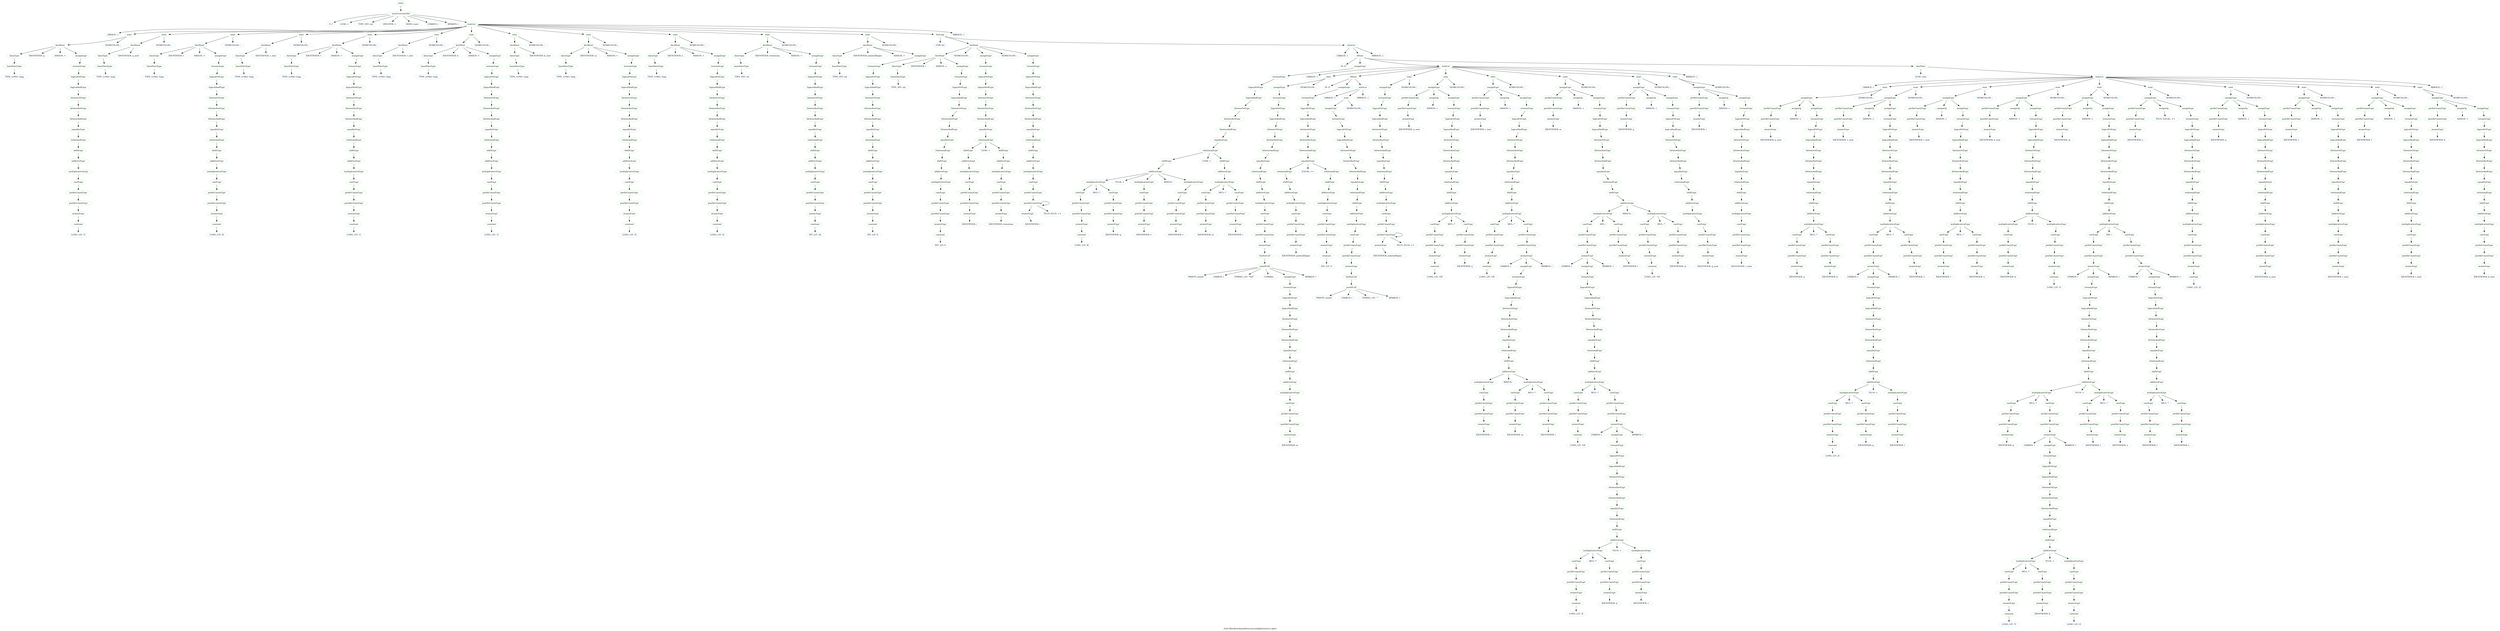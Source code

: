 digraph {
 rankdir="TB";
 label="./test-files/benchmark/success-pidigits/source.spice";
 L4C0_entry [color="lightgreen",label="entry"];
 L4C0_mainFunctionDef [color="lightgreen",label="mainFunctionDef"];
 L4C0_entry -> L4C0_mainFunctionDef;
 L4C0 [color="lightblue",label="F: f"];
 L4C0_mainFunctionDef -> L4C0
 L4C1 [color="lightblue",label="LESS: <"];
 L4C0_mainFunctionDef -> L4C1
 L4C2 [color="lightblue",label="TYPE_INT: int"];
 L4C0_mainFunctionDef -> L4C2
 L4C5 [color="lightblue",label="GREATER: >"];
 L4C0_mainFunctionDef -> L4C5
 L4C7 [color="lightblue",label="MAIN: main"];
 L4C0_mainFunctionDef -> L4C7
 L4C11 [color="lightblue",label="LPAREN: ("];
 L4C0_mainFunctionDef -> L4C11
 L4C12 [color="lightblue",label="RPAREN: )"];
 L4C0_mainFunctionDef -> L4C12
 L4C14_stmtLst [color="lightgreen",label="stmtLst"];
 L4C0_mainFunctionDef -> L4C14_stmtLst;
 L4C14 [color="lightblue",label="LBRACE: {"];
 L4C14_stmtLst -> L4C14
 L5C4_stmt [color="lightgreen",label="stmt"];
 L4C14_stmtLst -> L5C4_stmt;
 L5C4_declStmt [color="lightgreen",label="declStmt"];
 L5C4_stmt -> L5C4_declStmt;
 L5C4_dataType [color="lightgreen",label="dataType"];
 L5C4_declStmt -> L5C4_dataType;
 L5C4_baseDataType [color="lightgreen",label="baseDataType"];
 L5C4_dataType -> L5C4_baseDataType;
 L5C4 [color="lightblue",label="TYPE_LONG: long"];
 L5C4_baseDataType -> L5C4
 L5C9 [color="lightblue",label="IDENTIFIER: q"];
 L5C4_declStmt -> L5C9
 L5C11 [color="lightblue",label="ASSIGN: ="];
 L5C4_declStmt -> L5C11
 L5C13_assignExpr [color="lightgreen",label="assignExpr"];
 L5C4_declStmt -> L5C13_assignExpr;
 L5C13_ternaryExpr [color="lightgreen",label="ternaryExpr"];
 L5C13_assignExpr -> L5C13_ternaryExpr;
 L5C13_logicalOrExpr [color="lightgreen",label="logicalOrExpr"];
 L5C13_ternaryExpr -> L5C13_logicalOrExpr;
 L5C13_logicalAndExpr [color="lightgreen",label="logicalAndExpr"];
 L5C13_logicalOrExpr -> L5C13_logicalAndExpr;
 L5C13_bitwiseOrExpr [color="lightgreen",label="bitwiseOrExpr"];
 L5C13_logicalAndExpr -> L5C13_bitwiseOrExpr;
 L5C13_bitwiseXorExpr [color="lightgreen",label="bitwiseXorExpr"];
 L5C13_bitwiseOrExpr -> L5C13_bitwiseXorExpr;
 L5C13_bitwiseAndExpr [color="lightgreen",label="bitwiseAndExpr"];
 L5C13_bitwiseXorExpr -> L5C13_bitwiseAndExpr;
 L5C13_equalityExpr [color="lightgreen",label="equalityExpr"];
 L5C13_bitwiseAndExpr -> L5C13_equalityExpr;
 L5C13_relationalExpr [color="lightgreen",label="relationalExpr"];
 L5C13_equalityExpr -> L5C13_relationalExpr;
 L5C13_shiftExpr [color="lightgreen",label="shiftExpr"];
 L5C13_relationalExpr -> L5C13_shiftExpr;
 L5C13_additiveExpr [color="lightgreen",label="additiveExpr"];
 L5C13_shiftExpr -> L5C13_additiveExpr;
 L5C13_multiplicativeExpr [color="lightgreen",label="multiplicativeExpr"];
 L5C13_additiveExpr -> L5C13_multiplicativeExpr;
 L5C13_castExpr [color="lightgreen",label="castExpr"];
 L5C13_multiplicativeExpr -> L5C13_castExpr;
 L5C13_prefixUnaryExpr [color="lightgreen",label="prefixUnaryExpr"];
 L5C13_castExpr -> L5C13_prefixUnaryExpr;
 L5C13_postfixUnaryExpr [color="lightgreen",label="postfixUnaryExpr"];
 L5C13_prefixUnaryExpr -> L5C13_postfixUnaryExpr;
 L5C13_atomicExpr [color="lightgreen",label="atomicExpr"];
 L5C13_postfixUnaryExpr -> L5C13_atomicExpr;
 L5C13_constant [color="lightgreen",label="constant"];
 L5C13_atomicExpr -> L5C13_constant;
 L5C13 [color="lightblue",label="LONG_LIT: 1l"];
 L5C13_constant -> L5C13
 L5C15 [color="lightblue",label="SEMICOLON: ;"];
 L5C4_stmt -> L5C15
 L6C4_stmt [color="lightgreen",label="stmt"];
 L4C14_stmtLst -> L6C4_stmt;
 L6C4_declStmt [color="lightgreen",label="declStmt"];
 L6C4_stmt -> L6C4_declStmt;
 L6C4_dataType [color="lightgreen",label="dataType"];
 L6C4_declStmt -> L6C4_dataType;
 L6C4_baseDataType [color="lightgreen",label="baseDataType"];
 L6C4_dataType -> L6C4_baseDataType;
 L6C4 [color="lightblue",label="TYPE_LONG: long"];
 L6C4_baseDataType -> L6C4
 L6C9 [color="lightblue",label="IDENTIFIER: q_new"];
 L6C4_declStmt -> L6C9
 L6C14 [color="lightblue",label="SEMICOLON: ;"];
 L6C4_stmt -> L6C14
 L7C4_stmt [color="lightgreen",label="stmt"];
 L4C14_stmtLst -> L7C4_stmt;
 L7C4_declStmt [color="lightgreen",label="declStmt"];
 L7C4_stmt -> L7C4_declStmt;
 L7C4_dataType [color="lightgreen",label="dataType"];
 L7C4_declStmt -> L7C4_dataType;
 L7C4_baseDataType [color="lightgreen",label="baseDataType"];
 L7C4_dataType -> L7C4_baseDataType;
 L7C4 [color="lightblue",label="TYPE_LONG: long"];
 L7C4_baseDataType -> L7C4
 L7C9 [color="lightblue",label="IDENTIFIER: r"];
 L7C4_declStmt -> L7C9
 L7C11 [color="lightblue",label="ASSIGN: ="];
 L7C4_declStmt -> L7C11
 L7C13_assignExpr [color="lightgreen",label="assignExpr"];
 L7C4_declStmt -> L7C13_assignExpr;
 L7C13_ternaryExpr [color="lightgreen",label="ternaryExpr"];
 L7C13_assignExpr -> L7C13_ternaryExpr;
 L7C13_logicalOrExpr [color="lightgreen",label="logicalOrExpr"];
 L7C13_ternaryExpr -> L7C13_logicalOrExpr;
 L7C13_logicalAndExpr [color="lightgreen",label="logicalAndExpr"];
 L7C13_logicalOrExpr -> L7C13_logicalAndExpr;
 L7C13_bitwiseOrExpr [color="lightgreen",label="bitwiseOrExpr"];
 L7C13_logicalAndExpr -> L7C13_bitwiseOrExpr;
 L7C13_bitwiseXorExpr [color="lightgreen",label="bitwiseXorExpr"];
 L7C13_bitwiseOrExpr -> L7C13_bitwiseXorExpr;
 L7C13_bitwiseAndExpr [color="lightgreen",label="bitwiseAndExpr"];
 L7C13_bitwiseXorExpr -> L7C13_bitwiseAndExpr;
 L7C13_equalityExpr [color="lightgreen",label="equalityExpr"];
 L7C13_bitwiseAndExpr -> L7C13_equalityExpr;
 L7C13_relationalExpr [color="lightgreen",label="relationalExpr"];
 L7C13_equalityExpr -> L7C13_relationalExpr;
 L7C13_shiftExpr [color="lightgreen",label="shiftExpr"];
 L7C13_relationalExpr -> L7C13_shiftExpr;
 L7C13_additiveExpr [color="lightgreen",label="additiveExpr"];
 L7C13_shiftExpr -> L7C13_additiveExpr;
 L7C13_multiplicativeExpr [color="lightgreen",label="multiplicativeExpr"];
 L7C13_additiveExpr -> L7C13_multiplicativeExpr;
 L7C13_castExpr [color="lightgreen",label="castExpr"];
 L7C13_multiplicativeExpr -> L7C13_castExpr;
 L7C13_prefixUnaryExpr [color="lightgreen",label="prefixUnaryExpr"];
 L7C13_castExpr -> L7C13_prefixUnaryExpr;
 L7C13_postfixUnaryExpr [color="lightgreen",label="postfixUnaryExpr"];
 L7C13_prefixUnaryExpr -> L7C13_postfixUnaryExpr;
 L7C13_atomicExpr [color="lightgreen",label="atomicExpr"];
 L7C13_postfixUnaryExpr -> L7C13_atomicExpr;
 L7C13_constant [color="lightgreen",label="constant"];
 L7C13_atomicExpr -> L7C13_constant;
 L7C13 [color="lightblue",label="LONG_LIT: 0l"];
 L7C13_constant -> L7C13
 L7C15 [color="lightblue",label="SEMICOLON: ;"];
 L7C4_stmt -> L7C15
 L8C4_stmt [color="lightgreen",label="stmt"];
 L4C14_stmtLst -> L8C4_stmt;
 L8C4_declStmt [color="lightgreen",label="declStmt"];
 L8C4_stmt -> L8C4_declStmt;
 L8C4_dataType [color="lightgreen",label="dataType"];
 L8C4_declStmt -> L8C4_dataType;
 L8C4_baseDataType [color="lightgreen",label="baseDataType"];
 L8C4_dataType -> L8C4_baseDataType;
 L8C4 [color="lightblue",label="TYPE_LONG: long"];
 L8C4_baseDataType -> L8C4
 L8C9 [color="lightblue",label="IDENTIFIER: r_new"];
 L8C4_declStmt -> L8C9
 L8C14 [color="lightblue",label="SEMICOLON: ;"];
 L8C4_stmt -> L8C14
 L9C4_stmt [color="lightgreen",label="stmt"];
 L4C14_stmtLst -> L9C4_stmt;
 L9C4_declStmt [color="lightgreen",label="declStmt"];
 L9C4_stmt -> L9C4_declStmt;
 L9C4_dataType [color="lightgreen",label="dataType"];
 L9C4_declStmt -> L9C4_dataType;
 L9C4_baseDataType [color="lightgreen",label="baseDataType"];
 L9C4_dataType -> L9C4_baseDataType;
 L9C4 [color="lightblue",label="TYPE_LONG: long"];
 L9C4_baseDataType -> L9C4
 L9C9 [color="lightblue",label="IDENTIFIER: t"];
 L9C4_declStmt -> L9C9
 L9C11 [color="lightblue",label="ASSIGN: ="];
 L9C4_declStmt -> L9C11
 L9C13_assignExpr [color="lightgreen",label="assignExpr"];
 L9C4_declStmt -> L9C13_assignExpr;
 L9C13_ternaryExpr [color="lightgreen",label="ternaryExpr"];
 L9C13_assignExpr -> L9C13_ternaryExpr;
 L9C13_logicalOrExpr [color="lightgreen",label="logicalOrExpr"];
 L9C13_ternaryExpr -> L9C13_logicalOrExpr;
 L9C13_logicalAndExpr [color="lightgreen",label="logicalAndExpr"];
 L9C13_logicalOrExpr -> L9C13_logicalAndExpr;
 L9C13_bitwiseOrExpr [color="lightgreen",label="bitwiseOrExpr"];
 L9C13_logicalAndExpr -> L9C13_bitwiseOrExpr;
 L9C13_bitwiseXorExpr [color="lightgreen",label="bitwiseXorExpr"];
 L9C13_bitwiseOrExpr -> L9C13_bitwiseXorExpr;
 L9C13_bitwiseAndExpr [color="lightgreen",label="bitwiseAndExpr"];
 L9C13_bitwiseXorExpr -> L9C13_bitwiseAndExpr;
 L9C13_equalityExpr [color="lightgreen",label="equalityExpr"];
 L9C13_bitwiseAndExpr -> L9C13_equalityExpr;
 L9C13_relationalExpr [color="lightgreen",label="relationalExpr"];
 L9C13_equalityExpr -> L9C13_relationalExpr;
 L9C13_shiftExpr [color="lightgreen",label="shiftExpr"];
 L9C13_relationalExpr -> L9C13_shiftExpr;
 L9C13_additiveExpr [color="lightgreen",label="additiveExpr"];
 L9C13_shiftExpr -> L9C13_additiveExpr;
 L9C13_multiplicativeExpr [color="lightgreen",label="multiplicativeExpr"];
 L9C13_additiveExpr -> L9C13_multiplicativeExpr;
 L9C13_castExpr [color="lightgreen",label="castExpr"];
 L9C13_multiplicativeExpr -> L9C13_castExpr;
 L9C13_prefixUnaryExpr [color="lightgreen",label="prefixUnaryExpr"];
 L9C13_castExpr -> L9C13_prefixUnaryExpr;
 L9C13_postfixUnaryExpr [color="lightgreen",label="postfixUnaryExpr"];
 L9C13_prefixUnaryExpr -> L9C13_postfixUnaryExpr;
 L9C13_atomicExpr [color="lightgreen",label="atomicExpr"];
 L9C13_postfixUnaryExpr -> L9C13_atomicExpr;
 L9C13_constant [color="lightgreen",label="constant"];
 L9C13_atomicExpr -> L9C13_constant;
 L9C13 [color="lightblue",label="LONG_LIT: 1l"];
 L9C13_constant -> L9C13
 L9C15 [color="lightblue",label="SEMICOLON: ;"];
 L9C4_stmt -> L9C15
 L10C4_stmt [color="lightgreen",label="stmt"];
 L4C14_stmtLst -> L10C4_stmt;
 L10C4_declStmt [color="lightgreen",label="declStmt"];
 L10C4_stmt -> L10C4_declStmt;
 L10C4_dataType [color="lightgreen",label="dataType"];
 L10C4_declStmt -> L10C4_dataType;
 L10C4_baseDataType [color="lightgreen",label="baseDataType"];
 L10C4_dataType -> L10C4_baseDataType;
 L10C4 [color="lightblue",label="TYPE_LONG: long"];
 L10C4_baseDataType -> L10C4
 L10C9 [color="lightblue",label="IDENTIFIER: t_new"];
 L10C4_declStmt -> L10C9
 L10C14 [color="lightblue",label="SEMICOLON: ;"];
 L10C4_stmt -> L10C14
 L11C4_stmt [color="lightgreen",label="stmt"];
 L4C14_stmtLst -> L11C4_stmt;
 L11C4_declStmt [color="lightgreen",label="declStmt"];
 L11C4_stmt -> L11C4_declStmt;
 L11C4_dataType [color="lightgreen",label="dataType"];
 L11C4_declStmt -> L11C4_dataType;
 L11C4_baseDataType [color="lightgreen",label="baseDataType"];
 L11C4_dataType -> L11C4_baseDataType;
 L11C4 [color="lightblue",label="TYPE_LONG: long"];
 L11C4_baseDataType -> L11C4
 L11C9 [color="lightblue",label="IDENTIFIER: k"];
 L11C4_declStmt -> L11C9
 L11C11 [color="lightblue",label="ASSIGN: ="];
 L11C4_declStmt -> L11C11
 L11C13_assignExpr [color="lightgreen",label="assignExpr"];
 L11C4_declStmt -> L11C13_assignExpr;
 L11C13_ternaryExpr [color="lightgreen",label="ternaryExpr"];
 L11C13_assignExpr -> L11C13_ternaryExpr;
 L11C13_logicalOrExpr [color="lightgreen",label="logicalOrExpr"];
 L11C13_ternaryExpr -> L11C13_logicalOrExpr;
 L11C13_logicalAndExpr [color="lightgreen",label="logicalAndExpr"];
 L11C13_logicalOrExpr -> L11C13_logicalAndExpr;
 L11C13_bitwiseOrExpr [color="lightgreen",label="bitwiseOrExpr"];
 L11C13_logicalAndExpr -> L11C13_bitwiseOrExpr;
 L11C13_bitwiseXorExpr [color="lightgreen",label="bitwiseXorExpr"];
 L11C13_bitwiseOrExpr -> L11C13_bitwiseXorExpr;
 L11C13_bitwiseAndExpr [color="lightgreen",label="bitwiseAndExpr"];
 L11C13_bitwiseXorExpr -> L11C13_bitwiseAndExpr;
 L11C13_equalityExpr [color="lightgreen",label="equalityExpr"];
 L11C13_bitwiseAndExpr -> L11C13_equalityExpr;
 L11C13_relationalExpr [color="lightgreen",label="relationalExpr"];
 L11C13_equalityExpr -> L11C13_relationalExpr;
 L11C13_shiftExpr [color="lightgreen",label="shiftExpr"];
 L11C13_relationalExpr -> L11C13_shiftExpr;
 L11C13_additiveExpr [color="lightgreen",label="additiveExpr"];
 L11C13_shiftExpr -> L11C13_additiveExpr;
 L11C13_multiplicativeExpr [color="lightgreen",label="multiplicativeExpr"];
 L11C13_additiveExpr -> L11C13_multiplicativeExpr;
 L11C13_castExpr [color="lightgreen",label="castExpr"];
 L11C13_multiplicativeExpr -> L11C13_castExpr;
 L11C13_prefixUnaryExpr [color="lightgreen",label="prefixUnaryExpr"];
 L11C13_castExpr -> L11C13_prefixUnaryExpr;
 L11C13_postfixUnaryExpr [color="lightgreen",label="postfixUnaryExpr"];
 L11C13_prefixUnaryExpr -> L11C13_postfixUnaryExpr;
 L11C13_atomicExpr [color="lightgreen",label="atomicExpr"];
 L11C13_postfixUnaryExpr -> L11C13_atomicExpr;
 L11C13_constant [color="lightgreen",label="constant"];
 L11C13_atomicExpr -> L11C13_constant;
 L11C13 [color="lightblue",label="LONG_LIT: 1l"];
 L11C13_constant -> L11C13
 L11C15 [color="lightblue",label="SEMICOLON: ;"];
 L11C4_stmt -> L11C15
 L12C4_stmt [color="lightgreen",label="stmt"];
 L4C14_stmtLst -> L12C4_stmt;
 L12C4_declStmt [color="lightgreen",label="declStmt"];
 L12C4_stmt -> L12C4_declStmt;
 L12C4_dataType [color="lightgreen",label="dataType"];
 L12C4_declStmt -> L12C4_dataType;
 L12C4_baseDataType [color="lightgreen",label="baseDataType"];
 L12C4_dataType -> L12C4_baseDataType;
 L12C4 [color="lightblue",label="TYPE_LONG: long"];
 L12C4_baseDataType -> L12C4
 L12C9 [color="lightblue",label="IDENTIFIER: k_new"];
 L12C4_declStmt -> L12C9
 L12C14 [color="lightblue",label="SEMICOLON: ;"];
 L12C4_stmt -> L12C14
 L13C4_stmt [color="lightgreen",label="stmt"];
 L4C14_stmtLst -> L13C4_stmt;
 L13C4_declStmt [color="lightgreen",label="declStmt"];
 L13C4_stmt -> L13C4_declStmt;
 L13C4_dataType [color="lightgreen",label="dataType"];
 L13C4_declStmt -> L13C4_dataType;
 L13C4_baseDataType [color="lightgreen",label="baseDataType"];
 L13C4_dataType -> L13C4_baseDataType;
 L13C4 [color="lightblue",label="TYPE_LONG: long"];
 L13C4_baseDataType -> L13C4
 L13C9 [color="lightblue",label="IDENTIFIER: m"];
 L13C4_declStmt -> L13C9
 L13C11 [color="lightblue",label="ASSIGN: ="];
 L13C4_declStmt -> L13C11
 L13C13_assignExpr [color="lightgreen",label="assignExpr"];
 L13C4_declStmt -> L13C13_assignExpr;
 L13C13_ternaryExpr [color="lightgreen",label="ternaryExpr"];
 L13C13_assignExpr -> L13C13_ternaryExpr;
 L13C13_logicalOrExpr [color="lightgreen",label="logicalOrExpr"];
 L13C13_ternaryExpr -> L13C13_logicalOrExpr;
 L13C13_logicalAndExpr [color="lightgreen",label="logicalAndExpr"];
 L13C13_logicalOrExpr -> L13C13_logicalAndExpr;
 L13C13_bitwiseOrExpr [color="lightgreen",label="bitwiseOrExpr"];
 L13C13_logicalAndExpr -> L13C13_bitwiseOrExpr;
 L13C13_bitwiseXorExpr [color="lightgreen",label="bitwiseXorExpr"];
 L13C13_bitwiseOrExpr -> L13C13_bitwiseXorExpr;
 L13C13_bitwiseAndExpr [color="lightgreen",label="bitwiseAndExpr"];
 L13C13_bitwiseXorExpr -> L13C13_bitwiseAndExpr;
 L13C13_equalityExpr [color="lightgreen",label="equalityExpr"];
 L13C13_bitwiseAndExpr -> L13C13_equalityExpr;
 L13C13_relationalExpr [color="lightgreen",label="relationalExpr"];
 L13C13_equalityExpr -> L13C13_relationalExpr;
 L13C13_shiftExpr [color="lightgreen",label="shiftExpr"];
 L13C13_relationalExpr -> L13C13_shiftExpr;
 L13C13_additiveExpr [color="lightgreen",label="additiveExpr"];
 L13C13_shiftExpr -> L13C13_additiveExpr;
 L13C13_multiplicativeExpr [color="lightgreen",label="multiplicativeExpr"];
 L13C13_additiveExpr -> L13C13_multiplicativeExpr;
 L13C13_castExpr [color="lightgreen",label="castExpr"];
 L13C13_multiplicativeExpr -> L13C13_castExpr;
 L13C13_prefixUnaryExpr [color="lightgreen",label="prefixUnaryExpr"];
 L13C13_castExpr -> L13C13_prefixUnaryExpr;
 L13C13_postfixUnaryExpr [color="lightgreen",label="postfixUnaryExpr"];
 L13C13_prefixUnaryExpr -> L13C13_postfixUnaryExpr;
 L13C13_atomicExpr [color="lightgreen",label="atomicExpr"];
 L13C13_postfixUnaryExpr -> L13C13_atomicExpr;
 L13C13_constant [color="lightgreen",label="constant"];
 L13C13_atomicExpr -> L13C13_constant;
 L13C13 [color="lightblue",label="LONG_LIT: 3l"];
 L13C13_constant -> L13C13
 L13C15 [color="lightblue",label="SEMICOLON: ;"];
 L13C4_stmt -> L13C15
 L14C4_stmt [color="lightgreen",label="stmt"];
 L4C14_stmtLst -> L14C4_stmt;
 L14C4_declStmt [color="lightgreen",label="declStmt"];
 L14C4_stmt -> L14C4_declStmt;
 L14C4_dataType [color="lightgreen",label="dataType"];
 L14C4_declStmt -> L14C4_dataType;
 L14C4_baseDataType [color="lightgreen",label="baseDataType"];
 L14C4_dataType -> L14C4_baseDataType;
 L14C4 [color="lightblue",label="TYPE_LONG: long"];
 L14C4_baseDataType -> L14C4
 L14C9 [color="lightblue",label="IDENTIFIER: x"];
 L14C4_declStmt -> L14C9
 L14C11 [color="lightblue",label="ASSIGN: ="];
 L14C4_declStmt -> L14C11
 L14C13_assignExpr [color="lightgreen",label="assignExpr"];
 L14C4_declStmt -> L14C13_assignExpr;
 L14C13_ternaryExpr [color="lightgreen",label="ternaryExpr"];
 L14C13_assignExpr -> L14C13_ternaryExpr;
 L14C13_logicalOrExpr [color="lightgreen",label="logicalOrExpr"];
 L14C13_ternaryExpr -> L14C13_logicalOrExpr;
 L14C13_logicalAndExpr [color="lightgreen",label="logicalAndExpr"];
 L14C13_logicalOrExpr -> L14C13_logicalAndExpr;
 L14C13_bitwiseOrExpr [color="lightgreen",label="bitwiseOrExpr"];
 L14C13_logicalAndExpr -> L14C13_bitwiseOrExpr;
 L14C13_bitwiseXorExpr [color="lightgreen",label="bitwiseXorExpr"];
 L14C13_bitwiseOrExpr -> L14C13_bitwiseXorExpr;
 L14C13_bitwiseAndExpr [color="lightgreen",label="bitwiseAndExpr"];
 L14C13_bitwiseXorExpr -> L14C13_bitwiseAndExpr;
 L14C13_equalityExpr [color="lightgreen",label="equalityExpr"];
 L14C13_bitwiseAndExpr -> L14C13_equalityExpr;
 L14C13_relationalExpr [color="lightgreen",label="relationalExpr"];
 L14C13_equalityExpr -> L14C13_relationalExpr;
 L14C13_shiftExpr [color="lightgreen",label="shiftExpr"];
 L14C13_relationalExpr -> L14C13_shiftExpr;
 L14C13_additiveExpr [color="lightgreen",label="additiveExpr"];
 L14C13_shiftExpr -> L14C13_additiveExpr;
 L14C13_multiplicativeExpr [color="lightgreen",label="multiplicativeExpr"];
 L14C13_additiveExpr -> L14C13_multiplicativeExpr;
 L14C13_castExpr [color="lightgreen",label="castExpr"];
 L14C13_multiplicativeExpr -> L14C13_castExpr;
 L14C13_prefixUnaryExpr [color="lightgreen",label="prefixUnaryExpr"];
 L14C13_castExpr -> L14C13_prefixUnaryExpr;
 L14C13_postfixUnaryExpr [color="lightgreen",label="postfixUnaryExpr"];
 L14C13_prefixUnaryExpr -> L14C13_postfixUnaryExpr;
 L14C13_atomicExpr [color="lightgreen",label="atomicExpr"];
 L14C13_postfixUnaryExpr -> L14C13_atomicExpr;
 L14C13_constant [color="lightgreen",label="constant"];
 L14C13_atomicExpr -> L14C13_constant;
 L14C13 [color="lightblue",label="LONG_LIT: 3l"];
 L14C13_constant -> L14C13
 L14C15 [color="lightblue",label="SEMICOLON: ;"];
 L14C4_stmt -> L14C15
 L16C4_stmt [color="lightgreen",label="stmt"];
 L4C14_stmtLst -> L16C4_stmt;
 L16C4_declStmt [color="lightgreen",label="declStmt"];
 L16C4_stmt -> L16C4_declStmt;
 L16C4_dataType [color="lightgreen",label="dataType"];
 L16C4_declStmt -> L16C4_dataType;
 L16C4_baseDataType [color="lightgreen",label="baseDataType"];
 L16C4_dataType -> L16C4_baseDataType;
 L16C4 [color="lightblue",label="TYPE_INT: int"];
 L16C4_baseDataType -> L16C4
 L16C8 [color="lightblue",label="IDENTIFIER: iterations"];
 L16C4_declStmt -> L16C8
 L16C19 [color="lightblue",label="ASSIGN: ="];
 L16C4_declStmt -> L16C19
 L16C21_assignExpr [color="lightgreen",label="assignExpr"];
 L16C4_declStmt -> L16C21_assignExpr;
 L16C21_ternaryExpr [color="lightgreen",label="ternaryExpr"];
 L16C21_assignExpr -> L16C21_ternaryExpr;
 L16C21_logicalOrExpr [color="lightgreen",label="logicalOrExpr"];
 L16C21_ternaryExpr -> L16C21_logicalOrExpr;
 L16C21_logicalAndExpr [color="lightgreen",label="logicalAndExpr"];
 L16C21_logicalOrExpr -> L16C21_logicalAndExpr;
 L16C21_bitwiseOrExpr [color="lightgreen",label="bitwiseOrExpr"];
 L16C21_logicalAndExpr -> L16C21_bitwiseOrExpr;
 L16C21_bitwiseXorExpr [color="lightgreen",label="bitwiseXorExpr"];
 L16C21_bitwiseOrExpr -> L16C21_bitwiseXorExpr;
 L16C21_bitwiseAndExpr [color="lightgreen",label="bitwiseAndExpr"];
 L16C21_bitwiseXorExpr -> L16C21_bitwiseAndExpr;
 L16C21_equalityExpr [color="lightgreen",label="equalityExpr"];
 L16C21_bitwiseAndExpr -> L16C21_equalityExpr;
 L16C21_relationalExpr [color="lightgreen",label="relationalExpr"];
 L16C21_equalityExpr -> L16C21_relationalExpr;
 L16C21_shiftExpr [color="lightgreen",label="shiftExpr"];
 L16C21_relationalExpr -> L16C21_shiftExpr;
 L16C21_additiveExpr [color="lightgreen",label="additiveExpr"];
 L16C21_shiftExpr -> L16C21_additiveExpr;
 L16C21_multiplicativeExpr [color="lightgreen",label="multiplicativeExpr"];
 L16C21_additiveExpr -> L16C21_multiplicativeExpr;
 L16C21_castExpr [color="lightgreen",label="castExpr"];
 L16C21_multiplicativeExpr -> L16C21_castExpr;
 L16C21_prefixUnaryExpr [color="lightgreen",label="prefixUnaryExpr"];
 L16C21_castExpr -> L16C21_prefixUnaryExpr;
 L16C21_postfixUnaryExpr [color="lightgreen",label="postfixUnaryExpr"];
 L16C21_prefixUnaryExpr -> L16C21_postfixUnaryExpr;
 L16C21_atomicExpr [color="lightgreen",label="atomicExpr"];
 L16C21_postfixUnaryExpr -> L16C21_atomicExpr;
 L16C21_constant [color="lightgreen",label="constant"];
 L16C21_atomicExpr -> L16C21_constant;
 L16C21 [color="lightblue",label="INT_LIT: 20"];
 L16C21_constant -> L16C21
 L16C23 [color="lightblue",label="SEMICOLON: ;"];
 L16C4_stmt -> L16C23
 L17C4_stmt [color="lightgreen",label="stmt"];
 L4C14_stmtLst -> L17C4_stmt;
 L17C4_declStmt [color="lightgreen",label="declStmt"];
 L17C4_stmt -> L17C4_declStmt;
 L17C4_dataType [color="lightgreen",label="dataType"];
 L17C4_declStmt -> L17C4_dataType;
 L17C4_baseDataType [color="lightgreen",label="baseDataType"];
 L17C4_dataType -> L17C4_baseDataType;
 L17C4 [color="lightblue",label="TYPE_INT: int"];
 L17C4_baseDataType -> L17C4
 L17C8 [color="lightblue",label="IDENTIFIER: printedDigits"];
 L17C4_declStmt -> L17C8
 L17C22 [color="lightblue",label="ASSIGN: ="];
 L17C4_declStmt -> L17C22
 L17C24_assignExpr [color="lightgreen",label="assignExpr"];
 L17C4_declStmt -> L17C24_assignExpr;
 L17C24_ternaryExpr [color="lightgreen",label="ternaryExpr"];
 L17C24_assignExpr -> L17C24_ternaryExpr;
 L17C24_logicalOrExpr [color="lightgreen",label="logicalOrExpr"];
 L17C24_ternaryExpr -> L17C24_logicalOrExpr;
 L17C24_logicalAndExpr [color="lightgreen",label="logicalAndExpr"];
 L17C24_logicalOrExpr -> L17C24_logicalAndExpr;
 L17C24_bitwiseOrExpr [color="lightgreen",label="bitwiseOrExpr"];
 L17C24_logicalAndExpr -> L17C24_bitwiseOrExpr;
 L17C24_bitwiseXorExpr [color="lightgreen",label="bitwiseXorExpr"];
 L17C24_bitwiseOrExpr -> L17C24_bitwiseXorExpr;
 L17C24_bitwiseAndExpr [color="lightgreen",label="bitwiseAndExpr"];
 L17C24_bitwiseXorExpr -> L17C24_bitwiseAndExpr;
 L17C24_equalityExpr [color="lightgreen",label="equalityExpr"];
 L17C24_bitwiseAndExpr -> L17C24_equalityExpr;
 L17C24_relationalExpr [color="lightgreen",label="relationalExpr"];
 L17C24_equalityExpr -> L17C24_relationalExpr;
 L17C24_shiftExpr [color="lightgreen",label="shiftExpr"];
 L17C24_relationalExpr -> L17C24_shiftExpr;
 L17C24_additiveExpr [color="lightgreen",label="additiveExpr"];
 L17C24_shiftExpr -> L17C24_additiveExpr;
 L17C24_multiplicativeExpr [color="lightgreen",label="multiplicativeExpr"];
 L17C24_additiveExpr -> L17C24_multiplicativeExpr;
 L17C24_castExpr [color="lightgreen",label="castExpr"];
 L17C24_multiplicativeExpr -> L17C24_castExpr;
 L17C24_prefixUnaryExpr [color="lightgreen",label="prefixUnaryExpr"];
 L17C24_castExpr -> L17C24_prefixUnaryExpr;
 L17C24_postfixUnaryExpr [color="lightgreen",label="postfixUnaryExpr"];
 L17C24_prefixUnaryExpr -> L17C24_postfixUnaryExpr;
 L17C24_atomicExpr [color="lightgreen",label="atomicExpr"];
 L17C24_postfixUnaryExpr -> L17C24_atomicExpr;
 L17C24_constant [color="lightgreen",label="constant"];
 L17C24_atomicExpr -> L17C24_constant;
 L17C24 [color="lightblue",label="INT_LIT: 0"];
 L17C24_constant -> L17C24
 L17C25 [color="lightblue",label="SEMICOLON: ;"];
 L17C4_stmt -> L17C25
 L19C4_forLoop [color="lightgreen",label="forLoop"];
 L4C14_stmtLst -> L19C4_forLoop;
 L19C4 [color="lightblue",label="FOR: for"];
 L19C4_forLoop -> L19C4
 L19C8_forHead [color="lightgreen",label="forHead"];
 L19C4_forLoop -> L19C8_forHead;
 L19C8_declStmt [color="lightgreen",label="declStmt"];
 L19C8_forHead -> L19C8_declStmt;
 L19C8_dataType [color="lightgreen",label="dataType"];
 L19C8_declStmt -> L19C8_dataType;
 L19C8_baseDataType [color="lightgreen",label="baseDataType"];
 L19C8_dataType -> L19C8_baseDataType;
 L19C8 [color="lightblue",label="TYPE_INT: int"];
 L19C8_baseDataType -> L19C8
 L19C12 [color="lightblue",label="IDENTIFIER: i"];
 L19C8_declStmt -> L19C12
 L19C14 [color="lightblue",label="ASSIGN: ="];
 L19C8_declStmt -> L19C14
 L19C16_assignExpr [color="lightgreen",label="assignExpr"];
 L19C8_declStmt -> L19C16_assignExpr;
 L19C16_ternaryExpr [color="lightgreen",label="ternaryExpr"];
 L19C16_assignExpr -> L19C16_ternaryExpr;
 L19C16_logicalOrExpr [color="lightgreen",label="logicalOrExpr"];
 L19C16_ternaryExpr -> L19C16_logicalOrExpr;
 L19C16_logicalAndExpr [color="lightgreen",label="logicalAndExpr"];
 L19C16_logicalOrExpr -> L19C16_logicalAndExpr;
 L19C16_bitwiseOrExpr [color="lightgreen",label="bitwiseOrExpr"];
 L19C16_logicalAndExpr -> L19C16_bitwiseOrExpr;
 L19C16_bitwiseXorExpr [color="lightgreen",label="bitwiseXorExpr"];
 L19C16_bitwiseOrExpr -> L19C16_bitwiseXorExpr;
 L19C16_bitwiseAndExpr [color="lightgreen",label="bitwiseAndExpr"];
 L19C16_bitwiseXorExpr -> L19C16_bitwiseAndExpr;
 L19C16_equalityExpr [color="lightgreen",label="equalityExpr"];
 L19C16_bitwiseAndExpr -> L19C16_equalityExpr;
 L19C16_relationalExpr [color="lightgreen",label="relationalExpr"];
 L19C16_equalityExpr -> L19C16_relationalExpr;
 L19C16_shiftExpr [color="lightgreen",label="shiftExpr"];
 L19C16_relationalExpr -> L19C16_shiftExpr;
 L19C16_additiveExpr [color="lightgreen",label="additiveExpr"];
 L19C16_shiftExpr -> L19C16_additiveExpr;
 L19C16_multiplicativeExpr [color="lightgreen",label="multiplicativeExpr"];
 L19C16_additiveExpr -> L19C16_multiplicativeExpr;
 L19C16_castExpr [color="lightgreen",label="castExpr"];
 L19C16_multiplicativeExpr -> L19C16_castExpr;
 L19C16_prefixUnaryExpr [color="lightgreen",label="prefixUnaryExpr"];
 L19C16_castExpr -> L19C16_prefixUnaryExpr;
 L19C16_postfixUnaryExpr [color="lightgreen",label="postfixUnaryExpr"];
 L19C16_prefixUnaryExpr -> L19C16_postfixUnaryExpr;
 L19C16_atomicExpr [color="lightgreen",label="atomicExpr"];
 L19C16_postfixUnaryExpr -> L19C16_atomicExpr;
 L19C16_constant [color="lightgreen",label="constant"];
 L19C16_atomicExpr -> L19C16_constant;
 L19C16 [color="lightblue",label="INT_LIT: 0"];
 L19C16_constant -> L19C16
 L19C17 [color="lightblue",label="SEMICOLON: ;"];
 L19C8_forHead -> L19C17
 L19C19_assignExpr [color="lightgreen",label="assignExpr"];
 L19C8_forHead -> L19C19_assignExpr;
 L19C19_ternaryExpr [color="lightgreen",label="ternaryExpr"];
 L19C19_assignExpr -> L19C19_ternaryExpr;
 L19C19_logicalOrExpr [color="lightgreen",label="logicalOrExpr"];
 L19C19_ternaryExpr -> L19C19_logicalOrExpr;
 L19C19_logicalAndExpr [color="lightgreen",label="logicalAndExpr"];
 L19C19_logicalOrExpr -> L19C19_logicalAndExpr;
 L19C19_bitwiseOrExpr [color="lightgreen",label="bitwiseOrExpr"];
 L19C19_logicalAndExpr -> L19C19_bitwiseOrExpr;
 L19C19_bitwiseXorExpr [color="lightgreen",label="bitwiseXorExpr"];
 L19C19_bitwiseOrExpr -> L19C19_bitwiseXorExpr;
 L19C19_bitwiseAndExpr [color="lightgreen",label="bitwiseAndExpr"];
 L19C19_bitwiseXorExpr -> L19C19_bitwiseAndExpr;
 L19C19_equalityExpr [color="lightgreen",label="equalityExpr"];
 L19C19_bitwiseAndExpr -> L19C19_equalityExpr;
 L19C19_relationalExpr [color="lightgreen",label="relationalExpr"];
 L19C19_equalityExpr -> L19C19_relationalExpr;
 L19C19_shiftExpr [color="lightgreen",label="shiftExpr"];
 L19C19_relationalExpr -> L19C19_shiftExpr;
 L19C19_additiveExpr [color="lightgreen",label="additiveExpr"];
 L19C19_shiftExpr -> L19C19_additiveExpr;
 L19C19_multiplicativeExpr [color="lightgreen",label="multiplicativeExpr"];
 L19C19_additiveExpr -> L19C19_multiplicativeExpr;
 L19C19_castExpr [color="lightgreen",label="castExpr"];
 L19C19_multiplicativeExpr -> L19C19_castExpr;
 L19C19_prefixUnaryExpr [color="lightgreen",label="prefixUnaryExpr"];
 L19C19_castExpr -> L19C19_prefixUnaryExpr;
 L19C19_postfixUnaryExpr [color="lightgreen",label="postfixUnaryExpr"];
 L19C19_prefixUnaryExpr -> L19C19_postfixUnaryExpr;
 L19C19_atomicExpr [color="lightgreen",label="atomicExpr"];
 L19C19_postfixUnaryExpr -> L19C19_atomicExpr;
 L19C19 [color="lightblue",label="IDENTIFIER: i"];
 L19C19_atomicExpr -> L19C19
 L19C21 [color="lightblue",label="LESS: <"];
 L19C19_relationalExpr -> L19C21
 L19C23_shiftExpr [color="lightgreen",label="shiftExpr"];
 L19C19_relationalExpr -> L19C23_shiftExpr;
 L19C23_additiveExpr [color="lightgreen",label="additiveExpr"];
 L19C23_shiftExpr -> L19C23_additiveExpr;
 L19C23_multiplicativeExpr [color="lightgreen",label="multiplicativeExpr"];
 L19C23_additiveExpr -> L19C23_multiplicativeExpr;
 L19C23_castExpr [color="lightgreen",label="castExpr"];
 L19C23_multiplicativeExpr -> L19C23_castExpr;
 L19C23_prefixUnaryExpr [color="lightgreen",label="prefixUnaryExpr"];
 L19C23_castExpr -> L19C23_prefixUnaryExpr;
 L19C23_postfixUnaryExpr [color="lightgreen",label="postfixUnaryExpr"];
 L19C23_prefixUnaryExpr -> L19C23_postfixUnaryExpr;
 L19C23_atomicExpr [color="lightgreen",label="atomicExpr"];
 L19C23_postfixUnaryExpr -> L19C23_atomicExpr;
 L19C23 [color="lightblue",label="IDENTIFIER: iterations"];
 L19C23_atomicExpr -> L19C23
 L19C33 [color="lightblue",label="SEMICOLON: ;"];
 L19C8_forHead -> L19C33
 L19C35_assignExpr [color="lightgreen",label="assignExpr"];
 L19C8_forHead -> L19C35_assignExpr;
 L19C35_ternaryExpr [color="lightgreen",label="ternaryExpr"];
 L19C35_assignExpr -> L19C35_ternaryExpr;
 L19C35_logicalOrExpr [color="lightgreen",label="logicalOrExpr"];
 L19C35_ternaryExpr -> L19C35_logicalOrExpr;
 L19C35_logicalAndExpr [color="lightgreen",label="logicalAndExpr"];
 L19C35_logicalOrExpr -> L19C35_logicalAndExpr;
 L19C35_bitwiseOrExpr [color="lightgreen",label="bitwiseOrExpr"];
 L19C35_logicalAndExpr -> L19C35_bitwiseOrExpr;
 L19C35_bitwiseXorExpr [color="lightgreen",label="bitwiseXorExpr"];
 L19C35_bitwiseOrExpr -> L19C35_bitwiseXorExpr;
 L19C35_bitwiseAndExpr [color="lightgreen",label="bitwiseAndExpr"];
 L19C35_bitwiseXorExpr -> L19C35_bitwiseAndExpr;
 L19C35_equalityExpr [color="lightgreen",label="equalityExpr"];
 L19C35_bitwiseAndExpr -> L19C35_equalityExpr;
 L19C35_relationalExpr [color="lightgreen",label="relationalExpr"];
 L19C35_equalityExpr -> L19C35_relationalExpr;
 L19C35_shiftExpr [color="lightgreen",label="shiftExpr"];
 L19C35_relationalExpr -> L19C35_shiftExpr;
 L19C35_additiveExpr [color="lightgreen",label="additiveExpr"];
 L19C35_shiftExpr -> L19C35_additiveExpr;
 L19C35_multiplicativeExpr [color="lightgreen",label="multiplicativeExpr"];
 L19C35_additiveExpr -> L19C35_multiplicativeExpr;
 L19C35_castExpr [color="lightgreen",label="castExpr"];
 L19C35_multiplicativeExpr -> L19C35_castExpr;
 L19C35_prefixUnaryExpr [color="lightgreen",label="prefixUnaryExpr"];
 L19C35_castExpr -> L19C35_prefixUnaryExpr;
 L19C35_postfixUnaryExpr [color="lightgreen",label="postfixUnaryExpr"];
 L19C35_prefixUnaryExpr -> L19C35_postfixUnaryExpr;
 L19C35_postfixUnaryExpr [color="lightgreen",label="postfixUnaryExpr"];
 L19C35_postfixUnaryExpr -> L19C35_postfixUnaryExpr;
 L19C35_atomicExpr [color="lightgreen",label="atomicExpr"];
 L19C35_postfixUnaryExpr -> L19C35_atomicExpr;
 L19C35 [color="lightblue",label="IDENTIFIER: i"];
 L19C35_atomicExpr -> L19C35
 L19C36 [color="lightblue",label="PLUS_PLUS: ++"];
 L19C35_postfixUnaryExpr -> L19C36
 L19C39_stmtLst [color="lightgreen",label="stmtLst"];
 L19C4_forLoop -> L19C39_stmtLst;
 L19C39 [color="lightblue",label="LBRACE: {"];
 L19C39_stmtLst -> L19C39
 L20C8_ifStmt [color="lightgreen",label="ifStmt"];
 L19C39_stmtLst -> L20C8_ifStmt;
 L20C8 [color="lightblue",label="IF: if"];
 L20C8_ifStmt -> L20C8
 L20C11_assignExpr [color="lightgreen",label="assignExpr"];
 L20C8_ifStmt -> L20C11_assignExpr;
 L20C11_ternaryExpr [color="lightgreen",label="ternaryExpr"];
 L20C11_assignExpr -> L20C11_ternaryExpr;
 L20C11_logicalOrExpr [color="lightgreen",label="logicalOrExpr"];
 L20C11_ternaryExpr -> L20C11_logicalOrExpr;
 L20C11_logicalAndExpr [color="lightgreen",label="logicalAndExpr"];
 L20C11_logicalOrExpr -> L20C11_logicalAndExpr;
 L20C11_bitwiseOrExpr [color="lightgreen",label="bitwiseOrExpr"];
 L20C11_logicalAndExpr -> L20C11_bitwiseOrExpr;
 L20C11_bitwiseXorExpr [color="lightgreen",label="bitwiseXorExpr"];
 L20C11_bitwiseOrExpr -> L20C11_bitwiseXorExpr;
 L20C11_bitwiseAndExpr [color="lightgreen",label="bitwiseAndExpr"];
 L20C11_bitwiseXorExpr -> L20C11_bitwiseAndExpr;
 L20C11_equalityExpr [color="lightgreen",label="equalityExpr"];
 L20C11_bitwiseAndExpr -> L20C11_equalityExpr;
 L20C11_relationalExpr [color="lightgreen",label="relationalExpr"];
 L20C11_equalityExpr -> L20C11_relationalExpr;
 L20C11_shiftExpr [color="lightgreen",label="shiftExpr"];
 L20C11_relationalExpr -> L20C11_shiftExpr;
 L20C11_additiveExpr [color="lightgreen",label="additiveExpr"];
 L20C11_shiftExpr -> L20C11_additiveExpr;
 L20C11_multiplicativeExpr [color="lightgreen",label="multiplicativeExpr"];
 L20C11_additiveExpr -> L20C11_multiplicativeExpr;
 L20C11_castExpr [color="lightgreen",label="castExpr"];
 L20C11_multiplicativeExpr -> L20C11_castExpr;
 L20C11_prefixUnaryExpr [color="lightgreen",label="prefixUnaryExpr"];
 L20C11_castExpr -> L20C11_prefixUnaryExpr;
 L20C11_postfixUnaryExpr [color="lightgreen",label="postfixUnaryExpr"];
 L20C11_prefixUnaryExpr -> L20C11_postfixUnaryExpr;
 L20C11_atomicExpr [color="lightgreen",label="atomicExpr"];
 L20C11_postfixUnaryExpr -> L20C11_atomicExpr;
 L20C11_constant [color="lightgreen",label="constant"];
 L20C11_atomicExpr -> L20C11_constant;
 L20C11 [color="lightblue",label="LONG_LIT: 4l"];
 L20C11_constant -> L20C11
 L20C14 [color="lightblue",label="MUL: *"];
 L20C11_multiplicativeExpr -> L20C14
 L20C16_castExpr [color="lightgreen",label="castExpr"];
 L20C11_multiplicativeExpr -> L20C16_castExpr;
 L20C16_prefixUnaryExpr [color="lightgreen",label="prefixUnaryExpr"];
 L20C16_castExpr -> L20C16_prefixUnaryExpr;
 L20C16_postfixUnaryExpr [color="lightgreen",label="postfixUnaryExpr"];
 L20C16_prefixUnaryExpr -> L20C16_postfixUnaryExpr;
 L20C16_atomicExpr [color="lightgreen",label="atomicExpr"];
 L20C16_postfixUnaryExpr -> L20C16_atomicExpr;
 L20C16 [color="lightblue",label="IDENTIFIER: q"];
 L20C16_atomicExpr -> L20C16
 L20C18 [color="lightblue",label="PLUS: +"];
 L20C11_additiveExpr -> L20C18
 L20C20_multiplicativeExpr [color="lightgreen",label="multiplicativeExpr"];
 L20C11_additiveExpr -> L20C20_multiplicativeExpr;
 L20C20_castExpr [color="lightgreen",label="castExpr"];
 L20C20_multiplicativeExpr -> L20C20_castExpr;
 L20C20_prefixUnaryExpr [color="lightgreen",label="prefixUnaryExpr"];
 L20C20_castExpr -> L20C20_prefixUnaryExpr;
 L20C20_postfixUnaryExpr [color="lightgreen",label="postfixUnaryExpr"];
 L20C20_prefixUnaryExpr -> L20C20_postfixUnaryExpr;
 L20C20_atomicExpr [color="lightgreen",label="atomicExpr"];
 L20C20_postfixUnaryExpr -> L20C20_atomicExpr;
 L20C20 [color="lightblue",label="IDENTIFIER: r"];
 L20C20_atomicExpr -> L20C20
 L20C22 [color="lightblue",label="MINUS: -"];
 L20C11_additiveExpr -> L20C22
 L20C24_multiplicativeExpr [color="lightgreen",label="multiplicativeExpr"];
 L20C11_additiveExpr -> L20C24_multiplicativeExpr;
 L20C24_castExpr [color="lightgreen",label="castExpr"];
 L20C24_multiplicativeExpr -> L20C24_castExpr;
 L20C24_prefixUnaryExpr [color="lightgreen",label="prefixUnaryExpr"];
 L20C24_castExpr -> L20C24_prefixUnaryExpr;
 L20C24_postfixUnaryExpr [color="lightgreen",label="postfixUnaryExpr"];
 L20C24_prefixUnaryExpr -> L20C24_postfixUnaryExpr;
 L20C24_atomicExpr [color="lightgreen",label="atomicExpr"];
 L20C24_postfixUnaryExpr -> L20C24_atomicExpr;
 L20C24 [color="lightblue",label="IDENTIFIER: t"];
 L20C24_atomicExpr -> L20C24
 L20C26 [color="lightblue",label="LESS: <"];
 L20C11_relationalExpr -> L20C26
 L20C28_shiftExpr [color="lightgreen",label="shiftExpr"];
 L20C11_relationalExpr -> L20C28_shiftExpr;
 L20C28_additiveExpr [color="lightgreen",label="additiveExpr"];
 L20C28_shiftExpr -> L20C28_additiveExpr;
 L20C28_multiplicativeExpr [color="lightgreen",label="multiplicativeExpr"];
 L20C28_additiveExpr -> L20C28_multiplicativeExpr;
 L20C28_castExpr [color="lightgreen",label="castExpr"];
 L20C28_multiplicativeExpr -> L20C28_castExpr;
 L20C28_prefixUnaryExpr [color="lightgreen",label="prefixUnaryExpr"];
 L20C28_castExpr -> L20C28_prefixUnaryExpr;
 L20C28_postfixUnaryExpr [color="lightgreen",label="postfixUnaryExpr"];
 L20C28_prefixUnaryExpr -> L20C28_postfixUnaryExpr;
 L20C28_atomicExpr [color="lightgreen",label="atomicExpr"];
 L20C28_postfixUnaryExpr -> L20C28_atomicExpr;
 L20C28 [color="lightblue",label="IDENTIFIER: m"];
 L20C28_atomicExpr -> L20C28
 L20C30 [color="lightblue",label="MUL: *"];
 L20C28_multiplicativeExpr -> L20C30
 L20C32_castExpr [color="lightgreen",label="castExpr"];
 L20C28_multiplicativeExpr -> L20C32_castExpr;
 L20C32_prefixUnaryExpr [color="lightgreen",label="prefixUnaryExpr"];
 L20C32_castExpr -> L20C32_prefixUnaryExpr;
 L20C32_postfixUnaryExpr [color="lightgreen",label="postfixUnaryExpr"];
 L20C32_prefixUnaryExpr -> L20C32_postfixUnaryExpr;
 L20C32_atomicExpr [color="lightgreen",label="atomicExpr"];
 L20C32_postfixUnaryExpr -> L20C32_atomicExpr;
 L20C32 [color="lightblue",label="IDENTIFIER: t"];
 L20C32_atomicExpr -> L20C32
 L20C34_stmtLst [color="lightgreen",label="stmtLst"];
 L20C8_ifStmt -> L20C34_stmtLst;
 L20C34 [color="lightblue",label="LBRACE: {"];
 L20C34_stmtLst -> L20C34
 L21C12_stmt [color="lightgreen",label="stmt"];
 L20C34_stmtLst -> L21C12_stmt;
 L21C12_assignExpr [color="lightgreen",label="assignExpr"];
 L21C12_stmt -> L21C12_assignExpr;
 L21C12_ternaryExpr [color="lightgreen",label="ternaryExpr"];
 L21C12_assignExpr -> L21C12_ternaryExpr;
 L21C12_logicalOrExpr [color="lightgreen",label="logicalOrExpr"];
 L21C12_ternaryExpr -> L21C12_logicalOrExpr;
 L21C12_logicalAndExpr [color="lightgreen",label="logicalAndExpr"];
 L21C12_logicalOrExpr -> L21C12_logicalAndExpr;
 L21C12_bitwiseOrExpr [color="lightgreen",label="bitwiseOrExpr"];
 L21C12_logicalAndExpr -> L21C12_bitwiseOrExpr;
 L21C12_bitwiseXorExpr [color="lightgreen",label="bitwiseXorExpr"];
 L21C12_bitwiseOrExpr -> L21C12_bitwiseXorExpr;
 L21C12_bitwiseAndExpr [color="lightgreen",label="bitwiseAndExpr"];
 L21C12_bitwiseXorExpr -> L21C12_bitwiseAndExpr;
 L21C12_equalityExpr [color="lightgreen",label="equalityExpr"];
 L21C12_bitwiseAndExpr -> L21C12_equalityExpr;
 L21C12_relationalExpr [color="lightgreen",label="relationalExpr"];
 L21C12_equalityExpr -> L21C12_relationalExpr;
 L21C12_shiftExpr [color="lightgreen",label="shiftExpr"];
 L21C12_relationalExpr -> L21C12_shiftExpr;
 L21C12_additiveExpr [color="lightgreen",label="additiveExpr"];
 L21C12_shiftExpr -> L21C12_additiveExpr;
 L21C12_multiplicativeExpr [color="lightgreen",label="multiplicativeExpr"];
 L21C12_additiveExpr -> L21C12_multiplicativeExpr;
 L21C12_castExpr [color="lightgreen",label="castExpr"];
 L21C12_multiplicativeExpr -> L21C12_castExpr;
 L21C12_prefixUnaryExpr [color="lightgreen",label="prefixUnaryExpr"];
 L21C12_castExpr -> L21C12_prefixUnaryExpr;
 L21C12_postfixUnaryExpr [color="lightgreen",label="postfixUnaryExpr"];
 L21C12_prefixUnaryExpr -> L21C12_postfixUnaryExpr;
 L21C12_atomicExpr [color="lightgreen",label="atomicExpr"];
 L21C12_postfixUnaryExpr -> L21C12_atomicExpr;
 L21C12_builtinCall [color="lightgreen",label="builtinCall"];
 L21C12_atomicExpr -> L21C12_builtinCall;
 L21C12_printfCall [color="lightgreen",label="printfCall"];
 L21C12_builtinCall -> L21C12_printfCall;
 L21C12 [color="lightblue",label="PRINTF: printf"];
 L21C12_printfCall -> L21C12
 L21C18 [color="lightblue",label="LPAREN: ("];
 L21C12_printfCall -> L21C18
 L21C19 [color="lightblue",label="STRING_LIT: \"%d\""];
 L21C12_printfCall -> L21C19
 L21C23 [color="lightblue",label="COMMA: ,"];
 L21C12_printfCall -> L21C23
 L21C25_assignExpr [color="lightgreen",label="assignExpr"];
 L21C12_printfCall -> L21C25_assignExpr;
 L21C25_ternaryExpr [color="lightgreen",label="ternaryExpr"];
 L21C25_assignExpr -> L21C25_ternaryExpr;
 L21C25_logicalOrExpr [color="lightgreen",label="logicalOrExpr"];
 L21C25_ternaryExpr -> L21C25_logicalOrExpr;
 L21C25_logicalAndExpr [color="lightgreen",label="logicalAndExpr"];
 L21C25_logicalOrExpr -> L21C25_logicalAndExpr;
 L21C25_bitwiseOrExpr [color="lightgreen",label="bitwiseOrExpr"];
 L21C25_logicalAndExpr -> L21C25_bitwiseOrExpr;
 L21C25_bitwiseXorExpr [color="lightgreen",label="bitwiseXorExpr"];
 L21C25_bitwiseOrExpr -> L21C25_bitwiseXorExpr;
 L21C25_bitwiseAndExpr [color="lightgreen",label="bitwiseAndExpr"];
 L21C25_bitwiseXorExpr -> L21C25_bitwiseAndExpr;
 L21C25_equalityExpr [color="lightgreen",label="equalityExpr"];
 L21C25_bitwiseAndExpr -> L21C25_equalityExpr;
 L21C25_relationalExpr [color="lightgreen",label="relationalExpr"];
 L21C25_equalityExpr -> L21C25_relationalExpr;
 L21C25_shiftExpr [color="lightgreen",label="shiftExpr"];
 L21C25_relationalExpr -> L21C25_shiftExpr;
 L21C25_additiveExpr [color="lightgreen",label="additiveExpr"];
 L21C25_shiftExpr -> L21C25_additiveExpr;
 L21C25_multiplicativeExpr [color="lightgreen",label="multiplicativeExpr"];
 L21C25_additiveExpr -> L21C25_multiplicativeExpr;
 L21C25_castExpr [color="lightgreen",label="castExpr"];
 L21C25_multiplicativeExpr -> L21C25_castExpr;
 L21C25_prefixUnaryExpr [color="lightgreen",label="prefixUnaryExpr"];
 L21C25_castExpr -> L21C25_prefixUnaryExpr;
 L21C25_postfixUnaryExpr [color="lightgreen",label="postfixUnaryExpr"];
 L21C25_prefixUnaryExpr -> L21C25_postfixUnaryExpr;
 L21C25_atomicExpr [color="lightgreen",label="atomicExpr"];
 L21C25_postfixUnaryExpr -> L21C25_atomicExpr;
 L21C25 [color="lightblue",label="IDENTIFIER: m"];
 L21C25_atomicExpr -> L21C25
 L21C26 [color="lightblue",label="RPAREN: )"];
 L21C12_printfCall -> L21C26
 L21C27 [color="lightblue",label="SEMICOLON: ;"];
 L21C12_stmt -> L21C27
 L22C12_ifStmt [color="lightgreen",label="ifStmt"];
 L20C34_stmtLst -> L22C12_ifStmt;
 L22C12 [color="lightblue",label="IF: if"];
 L22C12_ifStmt -> L22C12
 L22C15_assignExpr [color="lightgreen",label="assignExpr"];
 L22C12_ifStmt -> L22C15_assignExpr;
 L22C15_ternaryExpr [color="lightgreen",label="ternaryExpr"];
 L22C15_assignExpr -> L22C15_ternaryExpr;
 L22C15_logicalOrExpr [color="lightgreen",label="logicalOrExpr"];
 L22C15_ternaryExpr -> L22C15_logicalOrExpr;
 L22C15_logicalAndExpr [color="lightgreen",label="logicalAndExpr"];
 L22C15_logicalOrExpr -> L22C15_logicalAndExpr;
 L22C15_bitwiseOrExpr [color="lightgreen",label="bitwiseOrExpr"];
 L22C15_logicalAndExpr -> L22C15_bitwiseOrExpr;
 L22C15_bitwiseXorExpr [color="lightgreen",label="bitwiseXorExpr"];
 L22C15_bitwiseOrExpr -> L22C15_bitwiseXorExpr;
 L22C15_bitwiseAndExpr [color="lightgreen",label="bitwiseAndExpr"];
 L22C15_bitwiseXorExpr -> L22C15_bitwiseAndExpr;
 L22C15_equalityExpr [color="lightgreen",label="equalityExpr"];
 L22C15_bitwiseAndExpr -> L22C15_equalityExpr;
 L22C15_relationalExpr [color="lightgreen",label="relationalExpr"];
 L22C15_equalityExpr -> L22C15_relationalExpr;
 L22C15_shiftExpr [color="lightgreen",label="shiftExpr"];
 L22C15_relationalExpr -> L22C15_shiftExpr;
 L22C15_additiveExpr [color="lightgreen",label="additiveExpr"];
 L22C15_shiftExpr -> L22C15_additiveExpr;
 L22C15_multiplicativeExpr [color="lightgreen",label="multiplicativeExpr"];
 L22C15_additiveExpr -> L22C15_multiplicativeExpr;
 L22C15_castExpr [color="lightgreen",label="castExpr"];
 L22C15_multiplicativeExpr -> L22C15_castExpr;
 L22C15_prefixUnaryExpr [color="lightgreen",label="prefixUnaryExpr"];
 L22C15_castExpr -> L22C15_prefixUnaryExpr;
 L22C15_postfixUnaryExpr [color="lightgreen",label="postfixUnaryExpr"];
 L22C15_prefixUnaryExpr -> L22C15_postfixUnaryExpr;
 L22C15_atomicExpr [color="lightgreen",label="atomicExpr"];
 L22C15_postfixUnaryExpr -> L22C15_atomicExpr;
 L22C15 [color="lightblue",label="IDENTIFIER: printedDigits"];
 L22C15_atomicExpr -> L22C15
 L22C29 [color="lightblue",label="EQUAL: =="];
 L22C15_equalityExpr -> L22C29
 L22C32_relationalExpr [color="lightgreen",label="relationalExpr"];
 L22C15_equalityExpr -> L22C32_relationalExpr;
 L22C32_shiftExpr [color="lightgreen",label="shiftExpr"];
 L22C32_relationalExpr -> L22C32_shiftExpr;
 L22C32_additiveExpr [color="lightgreen",label="additiveExpr"];
 L22C32_shiftExpr -> L22C32_additiveExpr;
 L22C32_multiplicativeExpr [color="lightgreen",label="multiplicativeExpr"];
 L22C32_additiveExpr -> L22C32_multiplicativeExpr;
 L22C32_castExpr [color="lightgreen",label="castExpr"];
 L22C32_multiplicativeExpr -> L22C32_castExpr;
 L22C32_prefixUnaryExpr [color="lightgreen",label="prefixUnaryExpr"];
 L22C32_castExpr -> L22C32_prefixUnaryExpr;
 L22C32_postfixUnaryExpr [color="lightgreen",label="postfixUnaryExpr"];
 L22C32_prefixUnaryExpr -> L22C32_postfixUnaryExpr;
 L22C32_atomicExpr [color="lightgreen",label="atomicExpr"];
 L22C32_postfixUnaryExpr -> L22C32_atomicExpr;
 L22C32_constant [color="lightgreen",label="constant"];
 L22C32_atomicExpr -> L22C32_constant;
 L22C32 [color="lightblue",label="INT_LIT: 0"];
 L22C32_constant -> L22C32
 L22C34_stmtLst [color="lightgreen",label="stmtLst"];
 L22C12_ifStmt -> L22C34_stmtLst;
 L22C34 [color="lightblue",label="LBRACE: {"];
 L22C34_stmtLst -> L22C34
 L22C36_stmt [color="lightgreen",label="stmt"];
 L22C34_stmtLst -> L22C36_stmt;
 L22C36_assignExpr [color="lightgreen",label="assignExpr"];
 L22C36_stmt -> L22C36_assignExpr;
 L22C36_ternaryExpr [color="lightgreen",label="ternaryExpr"];
 L22C36_assignExpr -> L22C36_ternaryExpr;
 L22C36_logicalOrExpr [color="lightgreen",label="logicalOrExpr"];
 L22C36_ternaryExpr -> L22C36_logicalOrExpr;
 L22C36_logicalAndExpr [color="lightgreen",label="logicalAndExpr"];
 L22C36_logicalOrExpr -> L22C36_logicalAndExpr;
 L22C36_bitwiseOrExpr [color="lightgreen",label="bitwiseOrExpr"];
 L22C36_logicalAndExpr -> L22C36_bitwiseOrExpr;
 L22C36_bitwiseXorExpr [color="lightgreen",label="bitwiseXorExpr"];
 L22C36_bitwiseOrExpr -> L22C36_bitwiseXorExpr;
 L22C36_bitwiseAndExpr [color="lightgreen",label="bitwiseAndExpr"];
 L22C36_bitwiseXorExpr -> L22C36_bitwiseAndExpr;
 L22C36_equalityExpr [color="lightgreen",label="equalityExpr"];
 L22C36_bitwiseAndExpr -> L22C36_equalityExpr;
 L22C36_relationalExpr [color="lightgreen",label="relationalExpr"];
 L22C36_equalityExpr -> L22C36_relationalExpr;
 L22C36_shiftExpr [color="lightgreen",label="shiftExpr"];
 L22C36_relationalExpr -> L22C36_shiftExpr;
 L22C36_additiveExpr [color="lightgreen",label="additiveExpr"];
 L22C36_shiftExpr -> L22C36_additiveExpr;
 L22C36_multiplicativeExpr [color="lightgreen",label="multiplicativeExpr"];
 L22C36_additiveExpr -> L22C36_multiplicativeExpr;
 L22C36_castExpr [color="lightgreen",label="castExpr"];
 L22C36_multiplicativeExpr -> L22C36_castExpr;
 L22C36_prefixUnaryExpr [color="lightgreen",label="prefixUnaryExpr"];
 L22C36_castExpr -> L22C36_prefixUnaryExpr;
 L22C36_postfixUnaryExpr [color="lightgreen",label="postfixUnaryExpr"];
 L22C36_prefixUnaryExpr -> L22C36_postfixUnaryExpr;
 L22C36_atomicExpr [color="lightgreen",label="atomicExpr"];
 L22C36_postfixUnaryExpr -> L22C36_atomicExpr;
 L22C36_builtinCall [color="lightgreen",label="builtinCall"];
 L22C36_atomicExpr -> L22C36_builtinCall;
 L22C36_printfCall [color="lightgreen",label="printfCall"];
 L22C36_builtinCall -> L22C36_printfCall;
 L22C36 [color="lightblue",label="PRINTF: printf"];
 L22C36_printfCall -> L22C36
 L22C42 [color="lightblue",label="LPAREN: ("];
 L22C36_printfCall -> L22C42
 L22C43 [color="lightblue",label="STRING_LIT: \".\""];
 L22C36_printfCall -> L22C43
 L22C46 [color="lightblue",label="RPAREN: )"];
 L22C36_printfCall -> L22C46
 L22C47 [color="lightblue",label="SEMICOLON: ;"];
 L22C36_stmt -> L22C47
 L22C49 [color="lightblue",label="RBRACE: }"];
 L22C34_stmtLst -> L22C49
 L23C12_stmt [color="lightgreen",label="stmt"];
 L20C34_stmtLst -> L23C12_stmt;
 L23C12_assignExpr [color="lightgreen",label="assignExpr"];
 L23C12_stmt -> L23C12_assignExpr;
 L23C12_ternaryExpr [color="lightgreen",label="ternaryExpr"];
 L23C12_assignExpr -> L23C12_ternaryExpr;
 L23C12_logicalOrExpr [color="lightgreen",label="logicalOrExpr"];
 L23C12_ternaryExpr -> L23C12_logicalOrExpr;
 L23C12_logicalAndExpr [color="lightgreen",label="logicalAndExpr"];
 L23C12_logicalOrExpr -> L23C12_logicalAndExpr;
 L23C12_bitwiseOrExpr [color="lightgreen",label="bitwiseOrExpr"];
 L23C12_logicalAndExpr -> L23C12_bitwiseOrExpr;
 L23C12_bitwiseXorExpr [color="lightgreen",label="bitwiseXorExpr"];
 L23C12_bitwiseOrExpr -> L23C12_bitwiseXorExpr;
 L23C12_bitwiseAndExpr [color="lightgreen",label="bitwiseAndExpr"];
 L23C12_bitwiseXorExpr -> L23C12_bitwiseAndExpr;
 L23C12_equalityExpr [color="lightgreen",label="equalityExpr"];
 L23C12_bitwiseAndExpr -> L23C12_equalityExpr;
 L23C12_relationalExpr [color="lightgreen",label="relationalExpr"];
 L23C12_equalityExpr -> L23C12_relationalExpr;
 L23C12_shiftExpr [color="lightgreen",label="shiftExpr"];
 L23C12_relationalExpr -> L23C12_shiftExpr;
 L23C12_additiveExpr [color="lightgreen",label="additiveExpr"];
 L23C12_shiftExpr -> L23C12_additiveExpr;
 L23C12_multiplicativeExpr [color="lightgreen",label="multiplicativeExpr"];
 L23C12_additiveExpr -> L23C12_multiplicativeExpr;
 L23C12_castExpr [color="lightgreen",label="castExpr"];
 L23C12_multiplicativeExpr -> L23C12_castExpr;
 L23C12_prefixUnaryExpr [color="lightgreen",label="prefixUnaryExpr"];
 L23C12_castExpr -> L23C12_prefixUnaryExpr;
 L23C12_postfixUnaryExpr [color="lightgreen",label="postfixUnaryExpr"];
 L23C12_prefixUnaryExpr -> L23C12_postfixUnaryExpr;
 L23C12_postfixUnaryExpr [color="lightgreen",label="postfixUnaryExpr"];
 L23C12_postfixUnaryExpr -> L23C12_postfixUnaryExpr;
 L23C12_atomicExpr [color="lightgreen",label="atomicExpr"];
 L23C12_postfixUnaryExpr -> L23C12_atomicExpr;
 L23C12 [color="lightblue",label="IDENTIFIER: printedDigits"];
 L23C12_atomicExpr -> L23C12
 L23C25 [color="lightblue",label="PLUS_PLUS: ++"];
 L23C12_postfixUnaryExpr -> L23C25
 L23C27 [color="lightblue",label="SEMICOLON: ;"];
 L23C12_stmt -> L23C27
 L24C12_stmt [color="lightgreen",label="stmt"];
 L20C34_stmtLst -> L24C12_stmt;
 L24C12_assignExpr [color="lightgreen",label="assignExpr"];
 L24C12_stmt -> L24C12_assignExpr;
 L24C12_prefixUnaryExpr [color="lightgreen",label="prefixUnaryExpr"];
 L24C12_assignExpr -> L24C12_prefixUnaryExpr;
 L24C12_postfixUnaryExpr [color="lightgreen",label="postfixUnaryExpr"];
 L24C12_prefixUnaryExpr -> L24C12_postfixUnaryExpr;
 L24C12_atomicExpr [color="lightgreen",label="atomicExpr"];
 L24C12_postfixUnaryExpr -> L24C12_atomicExpr;
 L24C12 [color="lightblue",label="IDENTIFIER: q_new"];
 L24C12_atomicExpr -> L24C12
 L24C18_assignOp [color="lightgreen",label="assignOp"];
 L24C12_assignExpr -> L24C18_assignOp;
 L24C18 [color="lightblue",label="ASSIGN: ="];
 L24C18_assignOp -> L24C18
 L24C20_assignExpr [color="lightgreen",label="assignExpr"];
 L24C12_assignExpr -> L24C20_assignExpr;
 L24C20_ternaryExpr [color="lightgreen",label="ternaryExpr"];
 L24C20_assignExpr -> L24C20_ternaryExpr;
 L24C20_logicalOrExpr [color="lightgreen",label="logicalOrExpr"];
 L24C20_ternaryExpr -> L24C20_logicalOrExpr;
 L24C20_logicalAndExpr [color="lightgreen",label="logicalAndExpr"];
 L24C20_logicalOrExpr -> L24C20_logicalAndExpr;
 L24C20_bitwiseOrExpr [color="lightgreen",label="bitwiseOrExpr"];
 L24C20_logicalAndExpr -> L24C20_bitwiseOrExpr;
 L24C20_bitwiseXorExpr [color="lightgreen",label="bitwiseXorExpr"];
 L24C20_bitwiseOrExpr -> L24C20_bitwiseXorExpr;
 L24C20_bitwiseAndExpr [color="lightgreen",label="bitwiseAndExpr"];
 L24C20_bitwiseXorExpr -> L24C20_bitwiseAndExpr;
 L24C20_equalityExpr [color="lightgreen",label="equalityExpr"];
 L24C20_bitwiseAndExpr -> L24C20_equalityExpr;
 L24C20_relationalExpr [color="lightgreen",label="relationalExpr"];
 L24C20_equalityExpr -> L24C20_relationalExpr;
 L24C20_shiftExpr [color="lightgreen",label="shiftExpr"];
 L24C20_relationalExpr -> L24C20_shiftExpr;
 L24C20_additiveExpr [color="lightgreen",label="additiveExpr"];
 L24C20_shiftExpr -> L24C20_additiveExpr;
 L24C20_multiplicativeExpr [color="lightgreen",label="multiplicativeExpr"];
 L24C20_additiveExpr -> L24C20_multiplicativeExpr;
 L24C20_castExpr [color="lightgreen",label="castExpr"];
 L24C20_multiplicativeExpr -> L24C20_castExpr;
 L24C20_prefixUnaryExpr [color="lightgreen",label="prefixUnaryExpr"];
 L24C20_castExpr -> L24C20_prefixUnaryExpr;
 L24C20_postfixUnaryExpr [color="lightgreen",label="postfixUnaryExpr"];
 L24C20_prefixUnaryExpr -> L24C20_postfixUnaryExpr;
 L24C20_atomicExpr [color="lightgreen",label="atomicExpr"];
 L24C20_postfixUnaryExpr -> L24C20_atomicExpr;
 L24C20_constant [color="lightgreen",label="constant"];
 L24C20_atomicExpr -> L24C20_constant;
 L24C20 [color="lightblue",label="LONG_LIT: 10l"];
 L24C20_constant -> L24C20
 L24C24 [color="lightblue",label="MUL: *"];
 L24C20_multiplicativeExpr -> L24C24
 L24C26_castExpr [color="lightgreen",label="castExpr"];
 L24C20_multiplicativeExpr -> L24C26_castExpr;
 L24C26_prefixUnaryExpr [color="lightgreen",label="prefixUnaryExpr"];
 L24C26_castExpr -> L24C26_prefixUnaryExpr;
 L24C26_postfixUnaryExpr [color="lightgreen",label="postfixUnaryExpr"];
 L24C26_prefixUnaryExpr -> L24C26_postfixUnaryExpr;
 L24C26_atomicExpr [color="lightgreen",label="atomicExpr"];
 L24C26_postfixUnaryExpr -> L24C26_atomicExpr;
 L24C26 [color="lightblue",label="IDENTIFIER: q"];
 L24C26_atomicExpr -> L24C26
 L24C27 [color="lightblue",label="SEMICOLON: ;"];
 L24C12_stmt -> L24C27
 L25C12_stmt [color="lightgreen",label="stmt"];
 L20C34_stmtLst -> L25C12_stmt;
 L25C12_assignExpr [color="lightgreen",label="assignExpr"];
 L25C12_stmt -> L25C12_assignExpr;
 L25C12_prefixUnaryExpr [color="lightgreen",label="prefixUnaryExpr"];
 L25C12_assignExpr -> L25C12_prefixUnaryExpr;
 L25C12_postfixUnaryExpr [color="lightgreen",label="postfixUnaryExpr"];
 L25C12_prefixUnaryExpr -> L25C12_postfixUnaryExpr;
 L25C12_atomicExpr [color="lightgreen",label="atomicExpr"];
 L25C12_postfixUnaryExpr -> L25C12_atomicExpr;
 L25C12 [color="lightblue",label="IDENTIFIER: r_new"];
 L25C12_atomicExpr -> L25C12
 L25C18_assignOp [color="lightgreen",label="assignOp"];
 L25C12_assignExpr -> L25C18_assignOp;
 L25C18 [color="lightblue",label="ASSIGN: ="];
 L25C18_assignOp -> L25C18
 L25C20_assignExpr [color="lightgreen",label="assignExpr"];
 L25C12_assignExpr -> L25C20_assignExpr;
 L25C20_ternaryExpr [color="lightgreen",label="ternaryExpr"];
 L25C20_assignExpr -> L25C20_ternaryExpr;
 L25C20_logicalOrExpr [color="lightgreen",label="logicalOrExpr"];
 L25C20_ternaryExpr -> L25C20_logicalOrExpr;
 L25C20_logicalAndExpr [color="lightgreen",label="logicalAndExpr"];
 L25C20_logicalOrExpr -> L25C20_logicalAndExpr;
 L25C20_bitwiseOrExpr [color="lightgreen",label="bitwiseOrExpr"];
 L25C20_logicalAndExpr -> L25C20_bitwiseOrExpr;
 L25C20_bitwiseXorExpr [color="lightgreen",label="bitwiseXorExpr"];
 L25C20_bitwiseOrExpr -> L25C20_bitwiseXorExpr;
 L25C20_bitwiseAndExpr [color="lightgreen",label="bitwiseAndExpr"];
 L25C20_bitwiseXorExpr -> L25C20_bitwiseAndExpr;
 L25C20_equalityExpr [color="lightgreen",label="equalityExpr"];
 L25C20_bitwiseAndExpr -> L25C20_equalityExpr;
 L25C20_relationalExpr [color="lightgreen",label="relationalExpr"];
 L25C20_equalityExpr -> L25C20_relationalExpr;
 L25C20_shiftExpr [color="lightgreen",label="shiftExpr"];
 L25C20_relationalExpr -> L25C20_shiftExpr;
 L25C20_additiveExpr [color="lightgreen",label="additiveExpr"];
 L25C20_shiftExpr -> L25C20_additiveExpr;
 L25C20_multiplicativeExpr [color="lightgreen",label="multiplicativeExpr"];
 L25C20_additiveExpr -> L25C20_multiplicativeExpr;
 L25C20_castExpr [color="lightgreen",label="castExpr"];
 L25C20_multiplicativeExpr -> L25C20_castExpr;
 L25C20_prefixUnaryExpr [color="lightgreen",label="prefixUnaryExpr"];
 L25C20_castExpr -> L25C20_prefixUnaryExpr;
 L25C20_postfixUnaryExpr [color="lightgreen",label="postfixUnaryExpr"];
 L25C20_prefixUnaryExpr -> L25C20_postfixUnaryExpr;
 L25C20_atomicExpr [color="lightgreen",label="atomicExpr"];
 L25C20_postfixUnaryExpr -> L25C20_atomicExpr;
 L25C20_constant [color="lightgreen",label="constant"];
 L25C20_atomicExpr -> L25C20_constant;
 L25C20 [color="lightblue",label="LONG_LIT: 10l"];
 L25C20_constant -> L25C20
 L25C24 [color="lightblue",label="MUL: *"];
 L25C20_multiplicativeExpr -> L25C24
 L25C26_castExpr [color="lightgreen",label="castExpr"];
 L25C20_multiplicativeExpr -> L25C26_castExpr;
 L25C26_prefixUnaryExpr [color="lightgreen",label="prefixUnaryExpr"];
 L25C26_castExpr -> L25C26_prefixUnaryExpr;
 L25C26_postfixUnaryExpr [color="lightgreen",label="postfixUnaryExpr"];
 L25C26_prefixUnaryExpr -> L25C26_postfixUnaryExpr;
 L25C26_atomicExpr [color="lightgreen",label="atomicExpr"];
 L25C26_postfixUnaryExpr -> L25C26_atomicExpr;
 L25C26 [color="lightblue",label="LPAREN: ("];
 L25C26_atomicExpr -> L25C26
 L25C27_assignExpr [color="lightgreen",label="assignExpr"];
 L25C26_atomicExpr -> L25C27_assignExpr;
 L25C27_ternaryExpr [color="lightgreen",label="ternaryExpr"];
 L25C27_assignExpr -> L25C27_ternaryExpr;
 L25C27_logicalOrExpr [color="lightgreen",label="logicalOrExpr"];
 L25C27_ternaryExpr -> L25C27_logicalOrExpr;
 L25C27_logicalAndExpr [color="lightgreen",label="logicalAndExpr"];
 L25C27_logicalOrExpr -> L25C27_logicalAndExpr;
 L25C27_bitwiseOrExpr [color="lightgreen",label="bitwiseOrExpr"];
 L25C27_logicalAndExpr -> L25C27_bitwiseOrExpr;
 L25C27_bitwiseXorExpr [color="lightgreen",label="bitwiseXorExpr"];
 L25C27_bitwiseOrExpr -> L25C27_bitwiseXorExpr;
 L25C27_bitwiseAndExpr [color="lightgreen",label="bitwiseAndExpr"];
 L25C27_bitwiseXorExpr -> L25C27_bitwiseAndExpr;
 L25C27_equalityExpr [color="lightgreen",label="equalityExpr"];
 L25C27_bitwiseAndExpr -> L25C27_equalityExpr;
 L25C27_relationalExpr [color="lightgreen",label="relationalExpr"];
 L25C27_equalityExpr -> L25C27_relationalExpr;
 L25C27_shiftExpr [color="lightgreen",label="shiftExpr"];
 L25C27_relationalExpr -> L25C27_shiftExpr;
 L25C27_additiveExpr [color="lightgreen",label="additiveExpr"];
 L25C27_shiftExpr -> L25C27_additiveExpr;
 L25C27_multiplicativeExpr [color="lightgreen",label="multiplicativeExpr"];
 L25C27_additiveExpr -> L25C27_multiplicativeExpr;
 L25C27_castExpr [color="lightgreen",label="castExpr"];
 L25C27_multiplicativeExpr -> L25C27_castExpr;
 L25C27_prefixUnaryExpr [color="lightgreen",label="prefixUnaryExpr"];
 L25C27_castExpr -> L25C27_prefixUnaryExpr;
 L25C27_postfixUnaryExpr [color="lightgreen",label="postfixUnaryExpr"];
 L25C27_prefixUnaryExpr -> L25C27_postfixUnaryExpr;
 L25C27_atomicExpr [color="lightgreen",label="atomicExpr"];
 L25C27_postfixUnaryExpr -> L25C27_atomicExpr;
 L25C27 [color="lightblue",label="IDENTIFIER: r"];
 L25C27_atomicExpr -> L25C27
 L25C29 [color="lightblue",label="MINUS: -"];
 L25C27_additiveExpr -> L25C29
 L25C31_multiplicativeExpr [color="lightgreen",label="multiplicativeExpr"];
 L25C27_additiveExpr -> L25C31_multiplicativeExpr;
 L25C31_castExpr [color="lightgreen",label="castExpr"];
 L25C31_multiplicativeExpr -> L25C31_castExpr;
 L25C31_prefixUnaryExpr [color="lightgreen",label="prefixUnaryExpr"];
 L25C31_castExpr -> L25C31_prefixUnaryExpr;
 L25C31_postfixUnaryExpr [color="lightgreen",label="postfixUnaryExpr"];
 L25C31_prefixUnaryExpr -> L25C31_postfixUnaryExpr;
 L25C31_atomicExpr [color="lightgreen",label="atomicExpr"];
 L25C31_postfixUnaryExpr -> L25C31_atomicExpr;
 L25C31 [color="lightblue",label="IDENTIFIER: m"];
 L25C31_atomicExpr -> L25C31
 L25C33 [color="lightblue",label="MUL: *"];
 L25C31_multiplicativeExpr -> L25C33
 L25C35_castExpr [color="lightgreen",label="castExpr"];
 L25C31_multiplicativeExpr -> L25C35_castExpr;
 L25C35_prefixUnaryExpr [color="lightgreen",label="prefixUnaryExpr"];
 L25C35_castExpr -> L25C35_prefixUnaryExpr;
 L25C35_postfixUnaryExpr [color="lightgreen",label="postfixUnaryExpr"];
 L25C35_prefixUnaryExpr -> L25C35_postfixUnaryExpr;
 L25C35_atomicExpr [color="lightgreen",label="atomicExpr"];
 L25C35_postfixUnaryExpr -> L25C35_atomicExpr;
 L25C35 [color="lightblue",label="IDENTIFIER: t"];
 L25C35_atomicExpr -> L25C35
 L25C36 [color="lightblue",label="RPAREN: )"];
 L25C26_atomicExpr -> L25C36
 L25C37 [color="lightblue",label="SEMICOLON: ;"];
 L25C12_stmt -> L25C37
 L26C12_stmt [color="lightgreen",label="stmt"];
 L20C34_stmtLst -> L26C12_stmt;
 L26C12_assignExpr [color="lightgreen",label="assignExpr"];
 L26C12_stmt -> L26C12_assignExpr;
 L26C12_prefixUnaryExpr [color="lightgreen",label="prefixUnaryExpr"];
 L26C12_assignExpr -> L26C12_prefixUnaryExpr;
 L26C12_postfixUnaryExpr [color="lightgreen",label="postfixUnaryExpr"];
 L26C12_prefixUnaryExpr -> L26C12_postfixUnaryExpr;
 L26C12_atomicExpr [color="lightgreen",label="atomicExpr"];
 L26C12_postfixUnaryExpr -> L26C12_atomicExpr;
 L26C12 [color="lightblue",label="IDENTIFIER: m"];
 L26C12_atomicExpr -> L26C12
 L26C14_assignOp [color="lightgreen",label="assignOp"];
 L26C12_assignExpr -> L26C14_assignOp;
 L26C14 [color="lightblue",label="ASSIGN: ="];
 L26C14_assignOp -> L26C14
 L26C16_assignExpr [color="lightgreen",label="assignExpr"];
 L26C12_assignExpr -> L26C16_assignExpr;
 L26C16_ternaryExpr [color="lightgreen",label="ternaryExpr"];
 L26C16_assignExpr -> L26C16_ternaryExpr;
 L26C16_logicalOrExpr [color="lightgreen",label="logicalOrExpr"];
 L26C16_ternaryExpr -> L26C16_logicalOrExpr;
 L26C16_logicalAndExpr [color="lightgreen",label="logicalAndExpr"];
 L26C16_logicalOrExpr -> L26C16_logicalAndExpr;
 L26C16_bitwiseOrExpr [color="lightgreen",label="bitwiseOrExpr"];
 L26C16_logicalAndExpr -> L26C16_bitwiseOrExpr;
 L26C16_bitwiseXorExpr [color="lightgreen",label="bitwiseXorExpr"];
 L26C16_bitwiseOrExpr -> L26C16_bitwiseXorExpr;
 L26C16_bitwiseAndExpr [color="lightgreen",label="bitwiseAndExpr"];
 L26C16_bitwiseXorExpr -> L26C16_bitwiseAndExpr;
 L26C16_equalityExpr [color="lightgreen",label="equalityExpr"];
 L26C16_bitwiseAndExpr -> L26C16_equalityExpr;
 L26C16_relationalExpr [color="lightgreen",label="relationalExpr"];
 L26C16_equalityExpr -> L26C16_relationalExpr;
 L26C16_shiftExpr [color="lightgreen",label="shiftExpr"];
 L26C16_relationalExpr -> L26C16_shiftExpr;
 L26C16_additiveExpr [color="lightgreen",label="additiveExpr"];
 L26C16_shiftExpr -> L26C16_additiveExpr;
 L26C16_multiplicativeExpr [color="lightgreen",label="multiplicativeExpr"];
 L26C16_additiveExpr -> L26C16_multiplicativeExpr;
 L26C16_castExpr [color="lightgreen",label="castExpr"];
 L26C16_multiplicativeExpr -> L26C16_castExpr;
 L26C16_prefixUnaryExpr [color="lightgreen",label="prefixUnaryExpr"];
 L26C16_castExpr -> L26C16_prefixUnaryExpr;
 L26C16_postfixUnaryExpr [color="lightgreen",label="postfixUnaryExpr"];
 L26C16_prefixUnaryExpr -> L26C16_postfixUnaryExpr;
 L26C16_atomicExpr [color="lightgreen",label="atomicExpr"];
 L26C16_postfixUnaryExpr -> L26C16_atomicExpr;
 L26C16 [color="lightblue",label="LPAREN: ("];
 L26C16_atomicExpr -> L26C16
 L26C17_assignExpr [color="lightgreen",label="assignExpr"];
 L26C16_atomicExpr -> L26C17_assignExpr;
 L26C17_ternaryExpr [color="lightgreen",label="ternaryExpr"];
 L26C17_assignExpr -> L26C17_ternaryExpr;
 L26C17_logicalOrExpr [color="lightgreen",label="logicalOrExpr"];
 L26C17_ternaryExpr -> L26C17_logicalOrExpr;
 L26C17_logicalAndExpr [color="lightgreen",label="logicalAndExpr"];
 L26C17_logicalOrExpr -> L26C17_logicalAndExpr;
 L26C17_bitwiseOrExpr [color="lightgreen",label="bitwiseOrExpr"];
 L26C17_logicalAndExpr -> L26C17_bitwiseOrExpr;
 L26C17_bitwiseXorExpr [color="lightgreen",label="bitwiseXorExpr"];
 L26C17_bitwiseOrExpr -> L26C17_bitwiseXorExpr;
 L26C17_bitwiseAndExpr [color="lightgreen",label="bitwiseAndExpr"];
 L26C17_bitwiseXorExpr -> L26C17_bitwiseAndExpr;
 L26C17_equalityExpr [color="lightgreen",label="equalityExpr"];
 L26C17_bitwiseAndExpr -> L26C17_equalityExpr;
 L26C17_relationalExpr [color="lightgreen",label="relationalExpr"];
 L26C17_equalityExpr -> L26C17_relationalExpr;
 L26C17_shiftExpr [color="lightgreen",label="shiftExpr"];
 L26C17_relationalExpr -> L26C17_shiftExpr;
 L26C17_additiveExpr [color="lightgreen",label="additiveExpr"];
 L26C17_shiftExpr -> L26C17_additiveExpr;
 L26C17_multiplicativeExpr [color="lightgreen",label="multiplicativeExpr"];
 L26C17_additiveExpr -> L26C17_multiplicativeExpr;
 L26C17_castExpr [color="lightgreen",label="castExpr"];
 L26C17_multiplicativeExpr -> L26C17_castExpr;
 L26C17_prefixUnaryExpr [color="lightgreen",label="prefixUnaryExpr"];
 L26C17_castExpr -> L26C17_prefixUnaryExpr;
 L26C17_postfixUnaryExpr [color="lightgreen",label="postfixUnaryExpr"];
 L26C17_prefixUnaryExpr -> L26C17_postfixUnaryExpr;
 L26C17_atomicExpr [color="lightgreen",label="atomicExpr"];
 L26C17_postfixUnaryExpr -> L26C17_atomicExpr;
 L26C17_constant [color="lightgreen",label="constant"];
 L26C17_atomicExpr -> L26C17_constant;
 L26C17 [color="lightblue",label="LONG_LIT: 10l"];
 L26C17_constant -> L26C17
 L26C21 [color="lightblue",label="MUL: *"];
 L26C17_multiplicativeExpr -> L26C21
 L26C23_castExpr [color="lightgreen",label="castExpr"];
 L26C17_multiplicativeExpr -> L26C23_castExpr;
 L26C23_prefixUnaryExpr [color="lightgreen",label="prefixUnaryExpr"];
 L26C23_castExpr -> L26C23_prefixUnaryExpr;
 L26C23_postfixUnaryExpr [color="lightgreen",label="postfixUnaryExpr"];
 L26C23_prefixUnaryExpr -> L26C23_postfixUnaryExpr;
 L26C23_atomicExpr [color="lightgreen",label="atomicExpr"];
 L26C23_postfixUnaryExpr -> L26C23_atomicExpr;
 L26C23 [color="lightblue",label="LPAREN: ("];
 L26C23_atomicExpr -> L26C23
 L26C24_assignExpr [color="lightgreen",label="assignExpr"];
 L26C23_atomicExpr -> L26C24_assignExpr;
 L26C24_ternaryExpr [color="lightgreen",label="ternaryExpr"];
 L26C24_assignExpr -> L26C24_ternaryExpr;
 L26C24_logicalOrExpr [color="lightgreen",label="logicalOrExpr"];
 L26C24_ternaryExpr -> L26C24_logicalOrExpr;
 L26C24_logicalAndExpr [color="lightgreen",label="logicalAndExpr"];
 L26C24_logicalOrExpr -> L26C24_logicalAndExpr;
 L26C24_bitwiseOrExpr [color="lightgreen",label="bitwiseOrExpr"];
 L26C24_logicalAndExpr -> L26C24_bitwiseOrExpr;
 L26C24_bitwiseXorExpr [color="lightgreen",label="bitwiseXorExpr"];
 L26C24_bitwiseOrExpr -> L26C24_bitwiseXorExpr;
 L26C24_bitwiseAndExpr [color="lightgreen",label="bitwiseAndExpr"];
 L26C24_bitwiseXorExpr -> L26C24_bitwiseAndExpr;
 L26C24_equalityExpr [color="lightgreen",label="equalityExpr"];
 L26C24_bitwiseAndExpr -> L26C24_equalityExpr;
 L26C24_relationalExpr [color="lightgreen",label="relationalExpr"];
 L26C24_equalityExpr -> L26C24_relationalExpr;
 L26C24_shiftExpr [color="lightgreen",label="shiftExpr"];
 L26C24_relationalExpr -> L26C24_shiftExpr;
 L26C24_additiveExpr [color="lightgreen",label="additiveExpr"];
 L26C24_shiftExpr -> L26C24_additiveExpr;
 L26C24_multiplicativeExpr [color="lightgreen",label="multiplicativeExpr"];
 L26C24_additiveExpr -> L26C24_multiplicativeExpr;
 L26C24_castExpr [color="lightgreen",label="castExpr"];
 L26C24_multiplicativeExpr -> L26C24_castExpr;
 L26C24_prefixUnaryExpr [color="lightgreen",label="prefixUnaryExpr"];
 L26C24_castExpr -> L26C24_prefixUnaryExpr;
 L26C24_postfixUnaryExpr [color="lightgreen",label="postfixUnaryExpr"];
 L26C24_prefixUnaryExpr -> L26C24_postfixUnaryExpr;
 L26C24_atomicExpr [color="lightgreen",label="atomicExpr"];
 L26C24_postfixUnaryExpr -> L26C24_atomicExpr;
 L26C24_constant [color="lightgreen",label="constant"];
 L26C24_atomicExpr -> L26C24_constant;
 L26C24 [color="lightblue",label="LONG_LIT: 3l"];
 L26C24_constant -> L26C24
 L26C27 [color="lightblue",label="MUL: *"];
 L26C24_multiplicativeExpr -> L26C27
 L26C29_castExpr [color="lightgreen",label="castExpr"];
 L26C24_multiplicativeExpr -> L26C29_castExpr;
 L26C29_prefixUnaryExpr [color="lightgreen",label="prefixUnaryExpr"];
 L26C29_castExpr -> L26C29_prefixUnaryExpr;
 L26C29_postfixUnaryExpr [color="lightgreen",label="postfixUnaryExpr"];
 L26C29_prefixUnaryExpr -> L26C29_postfixUnaryExpr;
 L26C29_atomicExpr [color="lightgreen",label="atomicExpr"];
 L26C29_postfixUnaryExpr -> L26C29_atomicExpr;
 L26C29 [color="lightblue",label="IDENTIFIER: q"];
 L26C29_atomicExpr -> L26C29
 L26C31 [color="lightblue",label="PLUS: +"];
 L26C24_additiveExpr -> L26C31
 L26C33_multiplicativeExpr [color="lightgreen",label="multiplicativeExpr"];
 L26C24_additiveExpr -> L26C33_multiplicativeExpr;
 L26C33_castExpr [color="lightgreen",label="castExpr"];
 L26C33_multiplicativeExpr -> L26C33_castExpr;
 L26C33_prefixUnaryExpr [color="lightgreen",label="prefixUnaryExpr"];
 L26C33_castExpr -> L26C33_prefixUnaryExpr;
 L26C33_postfixUnaryExpr [color="lightgreen",label="postfixUnaryExpr"];
 L26C33_prefixUnaryExpr -> L26C33_postfixUnaryExpr;
 L26C33_atomicExpr [color="lightgreen",label="atomicExpr"];
 L26C33_postfixUnaryExpr -> L26C33_atomicExpr;
 L26C33 [color="lightblue",label="IDENTIFIER: r"];
 L26C33_atomicExpr -> L26C33
 L26C34 [color="lightblue",label="RPAREN: )"];
 L26C23_atomicExpr -> L26C34
 L26C35 [color="lightblue",label="RPAREN: )"];
 L26C16_atomicExpr -> L26C35
 L26C37 [color="lightblue",label="DIV: /"];
 L26C16_multiplicativeExpr -> L26C37
 L26C39_castExpr [color="lightgreen",label="castExpr"];
 L26C16_multiplicativeExpr -> L26C39_castExpr;
 L26C39_prefixUnaryExpr [color="lightgreen",label="prefixUnaryExpr"];
 L26C39_castExpr -> L26C39_prefixUnaryExpr;
 L26C39_postfixUnaryExpr [color="lightgreen",label="postfixUnaryExpr"];
 L26C39_prefixUnaryExpr -> L26C39_postfixUnaryExpr;
 L26C39_atomicExpr [color="lightgreen",label="atomicExpr"];
 L26C39_postfixUnaryExpr -> L26C39_atomicExpr;
 L26C39 [color="lightblue",label="IDENTIFIER: t"];
 L26C39_atomicExpr -> L26C39
 L26C41 [color="lightblue",label="MINUS: -"];
 L26C16_additiveExpr -> L26C41
 L26C43_multiplicativeExpr [color="lightgreen",label="multiplicativeExpr"];
 L26C16_additiveExpr -> L26C43_multiplicativeExpr;
 L26C43_castExpr [color="lightgreen",label="castExpr"];
 L26C43_multiplicativeExpr -> L26C43_castExpr;
 L26C43_prefixUnaryExpr [color="lightgreen",label="prefixUnaryExpr"];
 L26C43_castExpr -> L26C43_prefixUnaryExpr;
 L26C43_postfixUnaryExpr [color="lightgreen",label="postfixUnaryExpr"];
 L26C43_prefixUnaryExpr -> L26C43_postfixUnaryExpr;
 L26C43_atomicExpr [color="lightgreen",label="atomicExpr"];
 L26C43_postfixUnaryExpr -> L26C43_atomicExpr;
 L26C43_constant [color="lightgreen",label="constant"];
 L26C43_atomicExpr -> L26C43_constant;
 L26C43 [color="lightblue",label="LONG_LIT: 10l"];
 L26C43_constant -> L26C43
 L26C47 [color="lightblue",label="MUL: *"];
 L26C43_multiplicativeExpr -> L26C47
 L26C49_castExpr [color="lightgreen",label="castExpr"];
 L26C43_multiplicativeExpr -> L26C49_castExpr;
 L26C49_prefixUnaryExpr [color="lightgreen",label="prefixUnaryExpr"];
 L26C49_castExpr -> L26C49_prefixUnaryExpr;
 L26C49_postfixUnaryExpr [color="lightgreen",label="postfixUnaryExpr"];
 L26C49_prefixUnaryExpr -> L26C49_postfixUnaryExpr;
 L26C49_atomicExpr [color="lightgreen",label="atomicExpr"];
 L26C49_postfixUnaryExpr -> L26C49_atomicExpr;
 L26C49 [color="lightblue",label="IDENTIFIER: m"];
 L26C49_atomicExpr -> L26C49
 L26C50 [color="lightblue",label="SEMICOLON: ;"];
 L26C12_stmt -> L26C50
 L27C12_stmt [color="lightgreen",label="stmt"];
 L20C34_stmtLst -> L27C12_stmt;
 L27C12_assignExpr [color="lightgreen",label="assignExpr"];
 L27C12_stmt -> L27C12_assignExpr;
 L27C12_prefixUnaryExpr [color="lightgreen",label="prefixUnaryExpr"];
 L27C12_assignExpr -> L27C12_prefixUnaryExpr;
 L27C12_postfixUnaryExpr [color="lightgreen",label="postfixUnaryExpr"];
 L27C12_prefixUnaryExpr -> L27C12_postfixUnaryExpr;
 L27C12_atomicExpr [color="lightgreen",label="atomicExpr"];
 L27C12_postfixUnaryExpr -> L27C12_atomicExpr;
 L27C12 [color="lightblue",label="IDENTIFIER: q"];
 L27C12_atomicExpr -> L27C12
 L27C14_assignOp [color="lightgreen",label="assignOp"];
 L27C12_assignExpr -> L27C14_assignOp;
 L27C14 [color="lightblue",label="ASSIGN: ="];
 L27C14_assignOp -> L27C14
 L27C16_assignExpr [color="lightgreen",label="assignExpr"];
 L27C12_assignExpr -> L27C16_assignExpr;
 L27C16_ternaryExpr [color="lightgreen",label="ternaryExpr"];
 L27C16_assignExpr -> L27C16_ternaryExpr;
 L27C16_logicalOrExpr [color="lightgreen",label="logicalOrExpr"];
 L27C16_ternaryExpr -> L27C16_logicalOrExpr;
 L27C16_logicalAndExpr [color="lightgreen",label="logicalAndExpr"];
 L27C16_logicalOrExpr -> L27C16_logicalAndExpr;
 L27C16_bitwiseOrExpr [color="lightgreen",label="bitwiseOrExpr"];
 L27C16_logicalAndExpr -> L27C16_bitwiseOrExpr;
 L27C16_bitwiseXorExpr [color="lightgreen",label="bitwiseXorExpr"];
 L27C16_bitwiseOrExpr -> L27C16_bitwiseXorExpr;
 L27C16_bitwiseAndExpr [color="lightgreen",label="bitwiseAndExpr"];
 L27C16_bitwiseXorExpr -> L27C16_bitwiseAndExpr;
 L27C16_equalityExpr [color="lightgreen",label="equalityExpr"];
 L27C16_bitwiseAndExpr -> L27C16_equalityExpr;
 L27C16_relationalExpr [color="lightgreen",label="relationalExpr"];
 L27C16_equalityExpr -> L27C16_relationalExpr;
 L27C16_shiftExpr [color="lightgreen",label="shiftExpr"];
 L27C16_relationalExpr -> L27C16_shiftExpr;
 L27C16_additiveExpr [color="lightgreen",label="additiveExpr"];
 L27C16_shiftExpr -> L27C16_additiveExpr;
 L27C16_multiplicativeExpr [color="lightgreen",label="multiplicativeExpr"];
 L27C16_additiveExpr -> L27C16_multiplicativeExpr;
 L27C16_castExpr [color="lightgreen",label="castExpr"];
 L27C16_multiplicativeExpr -> L27C16_castExpr;
 L27C16_prefixUnaryExpr [color="lightgreen",label="prefixUnaryExpr"];
 L27C16_castExpr -> L27C16_prefixUnaryExpr;
 L27C16_postfixUnaryExpr [color="lightgreen",label="postfixUnaryExpr"];
 L27C16_prefixUnaryExpr -> L27C16_postfixUnaryExpr;
 L27C16_atomicExpr [color="lightgreen",label="atomicExpr"];
 L27C16_postfixUnaryExpr -> L27C16_atomicExpr;
 L27C16 [color="lightblue",label="IDENTIFIER: q_new"];
 L27C16_atomicExpr -> L27C16
 L27C21 [color="lightblue",label="SEMICOLON: ;"];
 L27C12_stmt -> L27C21
 L28C12_stmt [color="lightgreen",label="stmt"];
 L20C34_stmtLst -> L28C12_stmt;
 L28C12_assignExpr [color="lightgreen",label="assignExpr"];
 L28C12_stmt -> L28C12_assignExpr;
 L28C12_prefixUnaryExpr [color="lightgreen",label="prefixUnaryExpr"];
 L28C12_assignExpr -> L28C12_prefixUnaryExpr;
 L28C12_postfixUnaryExpr [color="lightgreen",label="postfixUnaryExpr"];
 L28C12_prefixUnaryExpr -> L28C12_postfixUnaryExpr;
 L28C12_atomicExpr [color="lightgreen",label="atomicExpr"];
 L28C12_postfixUnaryExpr -> L28C12_atomicExpr;
 L28C12 [color="lightblue",label="IDENTIFIER: r"];
 L28C12_atomicExpr -> L28C12
 L28C14_assignOp [color="lightgreen",label="assignOp"];
 L28C12_assignExpr -> L28C14_assignOp;
 L28C14 [color="lightblue",label="ASSIGN: ="];
 L28C14_assignOp -> L28C14
 L28C16_assignExpr [color="lightgreen",label="assignExpr"];
 L28C12_assignExpr -> L28C16_assignExpr;
 L28C16_ternaryExpr [color="lightgreen",label="ternaryExpr"];
 L28C16_assignExpr -> L28C16_ternaryExpr;
 L28C16_logicalOrExpr [color="lightgreen",label="logicalOrExpr"];
 L28C16_ternaryExpr -> L28C16_logicalOrExpr;
 L28C16_logicalAndExpr [color="lightgreen",label="logicalAndExpr"];
 L28C16_logicalOrExpr -> L28C16_logicalAndExpr;
 L28C16_bitwiseOrExpr [color="lightgreen",label="bitwiseOrExpr"];
 L28C16_logicalAndExpr -> L28C16_bitwiseOrExpr;
 L28C16_bitwiseXorExpr [color="lightgreen",label="bitwiseXorExpr"];
 L28C16_bitwiseOrExpr -> L28C16_bitwiseXorExpr;
 L28C16_bitwiseAndExpr [color="lightgreen",label="bitwiseAndExpr"];
 L28C16_bitwiseXorExpr -> L28C16_bitwiseAndExpr;
 L28C16_equalityExpr [color="lightgreen",label="equalityExpr"];
 L28C16_bitwiseAndExpr -> L28C16_equalityExpr;
 L28C16_relationalExpr [color="lightgreen",label="relationalExpr"];
 L28C16_equalityExpr -> L28C16_relationalExpr;
 L28C16_shiftExpr [color="lightgreen",label="shiftExpr"];
 L28C16_relationalExpr -> L28C16_shiftExpr;
 L28C16_additiveExpr [color="lightgreen",label="additiveExpr"];
 L28C16_shiftExpr -> L28C16_additiveExpr;
 L28C16_multiplicativeExpr [color="lightgreen",label="multiplicativeExpr"];
 L28C16_additiveExpr -> L28C16_multiplicativeExpr;
 L28C16_castExpr [color="lightgreen",label="castExpr"];
 L28C16_multiplicativeExpr -> L28C16_castExpr;
 L28C16_prefixUnaryExpr [color="lightgreen",label="prefixUnaryExpr"];
 L28C16_castExpr -> L28C16_prefixUnaryExpr;
 L28C16_postfixUnaryExpr [color="lightgreen",label="postfixUnaryExpr"];
 L28C16_prefixUnaryExpr -> L28C16_postfixUnaryExpr;
 L28C16_atomicExpr [color="lightgreen",label="atomicExpr"];
 L28C16_postfixUnaryExpr -> L28C16_atomicExpr;
 L28C16 [color="lightblue",label="IDENTIFIER: r_new"];
 L28C16_atomicExpr -> L28C16
 L28C21 [color="lightblue",label="SEMICOLON: ;"];
 L28C12_stmt -> L28C21
 L29C8 [color="lightblue",label="RBRACE: }"];
 L20C34_stmtLst -> L29C8
 L29C10_elseStmt [color="lightgreen",label="elseStmt"];
 L20C8_ifStmt -> L29C10_elseStmt;
 L29C10 [color="lightblue",label="ELSE: else"];
 L29C10_elseStmt -> L29C10
 L29C15_stmtLst [color="lightgreen",label="stmtLst"];
 L29C10_elseStmt -> L29C15_stmtLst;
 L29C15 [color="lightblue",label="LBRACE: {"];
 L29C15_stmtLst -> L29C15
 L30C12_stmt [color="lightgreen",label="stmt"];
 L29C15_stmtLst -> L30C12_stmt;
 L30C12_assignExpr [color="lightgreen",label="assignExpr"];
 L30C12_stmt -> L30C12_assignExpr;
 L30C12_prefixUnaryExpr [color="lightgreen",label="prefixUnaryExpr"];
 L30C12_assignExpr -> L30C12_prefixUnaryExpr;
 L30C12_postfixUnaryExpr [color="lightgreen",label="postfixUnaryExpr"];
 L30C12_prefixUnaryExpr -> L30C12_postfixUnaryExpr;
 L30C12_atomicExpr [color="lightgreen",label="atomicExpr"];
 L30C12_postfixUnaryExpr -> L30C12_atomicExpr;
 L30C12 [color="lightblue",label="IDENTIFIER: q_new"];
 L30C12_atomicExpr -> L30C12
 L30C18_assignOp [color="lightgreen",label="assignOp"];
 L30C12_assignExpr -> L30C18_assignOp;
 L30C18 [color="lightblue",label="ASSIGN: ="];
 L30C18_assignOp -> L30C18
 L30C20_assignExpr [color="lightgreen",label="assignExpr"];
 L30C12_assignExpr -> L30C20_assignExpr;
 L30C20_ternaryExpr [color="lightgreen",label="ternaryExpr"];
 L30C20_assignExpr -> L30C20_ternaryExpr;
 L30C20_logicalOrExpr [color="lightgreen",label="logicalOrExpr"];
 L30C20_ternaryExpr -> L30C20_logicalOrExpr;
 L30C20_logicalAndExpr [color="lightgreen",label="logicalAndExpr"];
 L30C20_logicalOrExpr -> L30C20_logicalAndExpr;
 L30C20_bitwiseOrExpr [color="lightgreen",label="bitwiseOrExpr"];
 L30C20_logicalAndExpr -> L30C20_bitwiseOrExpr;
 L30C20_bitwiseXorExpr [color="lightgreen",label="bitwiseXorExpr"];
 L30C20_bitwiseOrExpr -> L30C20_bitwiseXorExpr;
 L30C20_bitwiseAndExpr [color="lightgreen",label="bitwiseAndExpr"];
 L30C20_bitwiseXorExpr -> L30C20_bitwiseAndExpr;
 L30C20_equalityExpr [color="lightgreen",label="equalityExpr"];
 L30C20_bitwiseAndExpr -> L30C20_equalityExpr;
 L30C20_relationalExpr [color="lightgreen",label="relationalExpr"];
 L30C20_equalityExpr -> L30C20_relationalExpr;
 L30C20_shiftExpr [color="lightgreen",label="shiftExpr"];
 L30C20_relationalExpr -> L30C20_shiftExpr;
 L30C20_additiveExpr [color="lightgreen",label="additiveExpr"];
 L30C20_shiftExpr -> L30C20_additiveExpr;
 L30C20_multiplicativeExpr [color="lightgreen",label="multiplicativeExpr"];
 L30C20_additiveExpr -> L30C20_multiplicativeExpr;
 L30C20_castExpr [color="lightgreen",label="castExpr"];
 L30C20_multiplicativeExpr -> L30C20_castExpr;
 L30C20_prefixUnaryExpr [color="lightgreen",label="prefixUnaryExpr"];
 L30C20_castExpr -> L30C20_prefixUnaryExpr;
 L30C20_postfixUnaryExpr [color="lightgreen",label="postfixUnaryExpr"];
 L30C20_prefixUnaryExpr -> L30C20_postfixUnaryExpr;
 L30C20_atomicExpr [color="lightgreen",label="atomicExpr"];
 L30C20_postfixUnaryExpr -> L30C20_atomicExpr;
 L30C20 [color="lightblue",label="IDENTIFIER: q"];
 L30C20_atomicExpr -> L30C20
 L30C22 [color="lightblue",label="MUL: *"];
 L30C20_multiplicativeExpr -> L30C22
 L30C24_castExpr [color="lightgreen",label="castExpr"];
 L30C20_multiplicativeExpr -> L30C24_castExpr;
 L30C24_prefixUnaryExpr [color="lightgreen",label="prefixUnaryExpr"];
 L30C24_castExpr -> L30C24_prefixUnaryExpr;
 L30C24_postfixUnaryExpr [color="lightgreen",label="postfixUnaryExpr"];
 L30C24_prefixUnaryExpr -> L30C24_postfixUnaryExpr;
 L30C24_atomicExpr [color="lightgreen",label="atomicExpr"];
 L30C24_postfixUnaryExpr -> L30C24_atomicExpr;
 L30C24 [color="lightblue",label="IDENTIFIER: k"];
 L30C24_atomicExpr -> L30C24
 L30C25 [color="lightblue",label="SEMICOLON: ;"];
 L30C12_stmt -> L30C25
 L31C12_stmt [color="lightgreen",label="stmt"];
 L29C15_stmtLst -> L31C12_stmt;
 L31C12_assignExpr [color="lightgreen",label="assignExpr"];
 L31C12_stmt -> L31C12_assignExpr;
 L31C12_prefixUnaryExpr [color="lightgreen",label="prefixUnaryExpr"];
 L31C12_assignExpr -> L31C12_prefixUnaryExpr;
 L31C12_postfixUnaryExpr [color="lightgreen",label="postfixUnaryExpr"];
 L31C12_prefixUnaryExpr -> L31C12_postfixUnaryExpr;
 L31C12_atomicExpr [color="lightgreen",label="atomicExpr"];
 L31C12_postfixUnaryExpr -> L31C12_atomicExpr;
 L31C12 [color="lightblue",label="IDENTIFIER: r_new"];
 L31C12_atomicExpr -> L31C12
 L31C18_assignOp [color="lightgreen",label="assignOp"];
 L31C12_assignExpr -> L31C18_assignOp;
 L31C18 [color="lightblue",label="ASSIGN: ="];
 L31C18_assignOp -> L31C18
 L31C20_assignExpr [color="lightgreen",label="assignExpr"];
 L31C12_assignExpr -> L31C20_assignExpr;
 L31C20_ternaryExpr [color="lightgreen",label="ternaryExpr"];
 L31C20_assignExpr -> L31C20_ternaryExpr;
 L31C20_logicalOrExpr [color="lightgreen",label="logicalOrExpr"];
 L31C20_ternaryExpr -> L31C20_logicalOrExpr;
 L31C20_logicalAndExpr [color="lightgreen",label="logicalAndExpr"];
 L31C20_logicalOrExpr -> L31C20_logicalAndExpr;
 L31C20_bitwiseOrExpr [color="lightgreen",label="bitwiseOrExpr"];
 L31C20_logicalAndExpr -> L31C20_bitwiseOrExpr;
 L31C20_bitwiseXorExpr [color="lightgreen",label="bitwiseXorExpr"];
 L31C20_bitwiseOrExpr -> L31C20_bitwiseXorExpr;
 L31C20_bitwiseAndExpr [color="lightgreen",label="bitwiseAndExpr"];
 L31C20_bitwiseXorExpr -> L31C20_bitwiseAndExpr;
 L31C20_equalityExpr [color="lightgreen",label="equalityExpr"];
 L31C20_bitwiseAndExpr -> L31C20_equalityExpr;
 L31C20_relationalExpr [color="lightgreen",label="relationalExpr"];
 L31C20_equalityExpr -> L31C20_relationalExpr;
 L31C20_shiftExpr [color="lightgreen",label="shiftExpr"];
 L31C20_relationalExpr -> L31C20_shiftExpr;
 L31C20_additiveExpr [color="lightgreen",label="additiveExpr"];
 L31C20_shiftExpr -> L31C20_additiveExpr;
 L31C20_multiplicativeExpr [color="lightgreen",label="multiplicativeExpr"];
 L31C20_additiveExpr -> L31C20_multiplicativeExpr;
 L31C20_castExpr [color="lightgreen",label="castExpr"];
 L31C20_multiplicativeExpr -> L31C20_castExpr;
 L31C20_prefixUnaryExpr [color="lightgreen",label="prefixUnaryExpr"];
 L31C20_castExpr -> L31C20_prefixUnaryExpr;
 L31C20_postfixUnaryExpr [color="lightgreen",label="postfixUnaryExpr"];
 L31C20_prefixUnaryExpr -> L31C20_postfixUnaryExpr;
 L31C20_atomicExpr [color="lightgreen",label="atomicExpr"];
 L31C20_postfixUnaryExpr -> L31C20_atomicExpr;
 L31C20 [color="lightblue",label="LPAREN: ("];
 L31C20_atomicExpr -> L31C20
 L31C21_assignExpr [color="lightgreen",label="assignExpr"];
 L31C20_atomicExpr -> L31C21_assignExpr;
 L31C21_ternaryExpr [color="lightgreen",label="ternaryExpr"];
 L31C21_assignExpr -> L31C21_ternaryExpr;
 L31C21_logicalOrExpr [color="lightgreen",label="logicalOrExpr"];
 L31C21_ternaryExpr -> L31C21_logicalOrExpr;
 L31C21_logicalAndExpr [color="lightgreen",label="logicalAndExpr"];
 L31C21_logicalOrExpr -> L31C21_logicalAndExpr;
 L31C21_bitwiseOrExpr [color="lightgreen",label="bitwiseOrExpr"];
 L31C21_logicalAndExpr -> L31C21_bitwiseOrExpr;
 L31C21_bitwiseXorExpr [color="lightgreen",label="bitwiseXorExpr"];
 L31C21_bitwiseOrExpr -> L31C21_bitwiseXorExpr;
 L31C21_bitwiseAndExpr [color="lightgreen",label="bitwiseAndExpr"];
 L31C21_bitwiseXorExpr -> L31C21_bitwiseAndExpr;
 L31C21_equalityExpr [color="lightgreen",label="equalityExpr"];
 L31C21_bitwiseAndExpr -> L31C21_equalityExpr;
 L31C21_relationalExpr [color="lightgreen",label="relationalExpr"];
 L31C21_equalityExpr -> L31C21_relationalExpr;
 L31C21_shiftExpr [color="lightgreen",label="shiftExpr"];
 L31C21_relationalExpr -> L31C21_shiftExpr;
 L31C21_additiveExpr [color="lightgreen",label="additiveExpr"];
 L31C21_shiftExpr -> L31C21_additiveExpr;
 L31C21_multiplicativeExpr [color="lightgreen",label="multiplicativeExpr"];
 L31C21_additiveExpr -> L31C21_multiplicativeExpr;
 L31C21_castExpr [color="lightgreen",label="castExpr"];
 L31C21_multiplicativeExpr -> L31C21_castExpr;
 L31C21_prefixUnaryExpr [color="lightgreen",label="prefixUnaryExpr"];
 L31C21_castExpr -> L31C21_prefixUnaryExpr;
 L31C21_postfixUnaryExpr [color="lightgreen",label="postfixUnaryExpr"];
 L31C21_prefixUnaryExpr -> L31C21_postfixUnaryExpr;
 L31C21_atomicExpr [color="lightgreen",label="atomicExpr"];
 L31C21_postfixUnaryExpr -> L31C21_atomicExpr;
 L31C21_constant [color="lightgreen",label="constant"];
 L31C21_atomicExpr -> L31C21_constant;
 L31C21 [color="lightblue",label="LONG_LIT: 2l"];
 L31C21_constant -> L31C21
 L31C24 [color="lightblue",label="MUL: *"];
 L31C21_multiplicativeExpr -> L31C24
 L31C26_castExpr [color="lightgreen",label="castExpr"];
 L31C21_multiplicativeExpr -> L31C26_castExpr;
 L31C26_prefixUnaryExpr [color="lightgreen",label="prefixUnaryExpr"];
 L31C26_castExpr -> L31C26_prefixUnaryExpr;
 L31C26_postfixUnaryExpr [color="lightgreen",label="postfixUnaryExpr"];
 L31C26_prefixUnaryExpr -> L31C26_postfixUnaryExpr;
 L31C26_atomicExpr [color="lightgreen",label="atomicExpr"];
 L31C26_postfixUnaryExpr -> L31C26_atomicExpr;
 L31C26 [color="lightblue",label="IDENTIFIER: q"];
 L31C26_atomicExpr -> L31C26
 L31C28 [color="lightblue",label="PLUS: +"];
 L31C21_additiveExpr -> L31C28
 L31C30_multiplicativeExpr [color="lightgreen",label="multiplicativeExpr"];
 L31C21_additiveExpr -> L31C30_multiplicativeExpr;
 L31C30_castExpr [color="lightgreen",label="castExpr"];
 L31C30_multiplicativeExpr -> L31C30_castExpr;
 L31C30_prefixUnaryExpr [color="lightgreen",label="prefixUnaryExpr"];
 L31C30_castExpr -> L31C30_prefixUnaryExpr;
 L31C30_postfixUnaryExpr [color="lightgreen",label="postfixUnaryExpr"];
 L31C30_prefixUnaryExpr -> L31C30_postfixUnaryExpr;
 L31C30_atomicExpr [color="lightgreen",label="atomicExpr"];
 L31C30_postfixUnaryExpr -> L31C30_atomicExpr;
 L31C30 [color="lightblue",label="IDENTIFIER: r"];
 L31C30_atomicExpr -> L31C30
 L31C31 [color="lightblue",label="RPAREN: )"];
 L31C20_atomicExpr -> L31C31
 L31C33 [color="lightblue",label="MUL: *"];
 L31C20_multiplicativeExpr -> L31C33
 L31C35_castExpr [color="lightgreen",label="castExpr"];
 L31C20_multiplicativeExpr -> L31C35_castExpr;
 L31C35_prefixUnaryExpr [color="lightgreen",label="prefixUnaryExpr"];
 L31C35_castExpr -> L31C35_prefixUnaryExpr;
 L31C35_postfixUnaryExpr [color="lightgreen",label="postfixUnaryExpr"];
 L31C35_prefixUnaryExpr -> L31C35_postfixUnaryExpr;
 L31C35_atomicExpr [color="lightgreen",label="atomicExpr"];
 L31C35_postfixUnaryExpr -> L31C35_atomicExpr;
 L31C35 [color="lightblue",label="IDENTIFIER: x"];
 L31C35_atomicExpr -> L31C35
 L31C36 [color="lightblue",label="SEMICOLON: ;"];
 L31C12_stmt -> L31C36
 L32C12_stmt [color="lightgreen",label="stmt"];
 L29C15_stmtLst -> L32C12_stmt;
 L32C12_assignExpr [color="lightgreen",label="assignExpr"];
 L32C12_stmt -> L32C12_assignExpr;
 L32C12_prefixUnaryExpr [color="lightgreen",label="prefixUnaryExpr"];
 L32C12_assignExpr -> L32C12_prefixUnaryExpr;
 L32C12_postfixUnaryExpr [color="lightgreen",label="postfixUnaryExpr"];
 L32C12_prefixUnaryExpr -> L32C12_postfixUnaryExpr;
 L32C12_atomicExpr [color="lightgreen",label="atomicExpr"];
 L32C12_postfixUnaryExpr -> L32C12_atomicExpr;
 L32C12 [color="lightblue",label="IDENTIFIER: t_new"];
 L32C12_atomicExpr -> L32C12
 L32C18_assignOp [color="lightgreen",label="assignOp"];
 L32C12_assignExpr -> L32C18_assignOp;
 L32C18 [color="lightblue",label="ASSIGN: ="];
 L32C18_assignOp -> L32C18
 L32C20_assignExpr [color="lightgreen",label="assignExpr"];
 L32C12_assignExpr -> L32C20_assignExpr;
 L32C20_ternaryExpr [color="lightgreen",label="ternaryExpr"];
 L32C20_assignExpr -> L32C20_ternaryExpr;
 L32C20_logicalOrExpr [color="lightgreen",label="logicalOrExpr"];
 L32C20_ternaryExpr -> L32C20_logicalOrExpr;
 L32C20_logicalAndExpr [color="lightgreen",label="logicalAndExpr"];
 L32C20_logicalOrExpr -> L32C20_logicalAndExpr;
 L32C20_bitwiseOrExpr [color="lightgreen",label="bitwiseOrExpr"];
 L32C20_logicalAndExpr -> L32C20_bitwiseOrExpr;
 L32C20_bitwiseXorExpr [color="lightgreen",label="bitwiseXorExpr"];
 L32C20_bitwiseOrExpr -> L32C20_bitwiseXorExpr;
 L32C20_bitwiseAndExpr [color="lightgreen",label="bitwiseAndExpr"];
 L32C20_bitwiseXorExpr -> L32C20_bitwiseAndExpr;
 L32C20_equalityExpr [color="lightgreen",label="equalityExpr"];
 L32C20_bitwiseAndExpr -> L32C20_equalityExpr;
 L32C20_relationalExpr [color="lightgreen",label="relationalExpr"];
 L32C20_equalityExpr -> L32C20_relationalExpr;
 L32C20_shiftExpr [color="lightgreen",label="shiftExpr"];
 L32C20_relationalExpr -> L32C20_shiftExpr;
 L32C20_additiveExpr [color="lightgreen",label="additiveExpr"];
 L32C20_shiftExpr -> L32C20_additiveExpr;
 L32C20_multiplicativeExpr [color="lightgreen",label="multiplicativeExpr"];
 L32C20_additiveExpr -> L32C20_multiplicativeExpr;
 L32C20_castExpr [color="lightgreen",label="castExpr"];
 L32C20_multiplicativeExpr -> L32C20_castExpr;
 L32C20_prefixUnaryExpr [color="lightgreen",label="prefixUnaryExpr"];
 L32C20_castExpr -> L32C20_prefixUnaryExpr;
 L32C20_postfixUnaryExpr [color="lightgreen",label="postfixUnaryExpr"];
 L32C20_prefixUnaryExpr -> L32C20_postfixUnaryExpr;
 L32C20_atomicExpr [color="lightgreen",label="atomicExpr"];
 L32C20_postfixUnaryExpr -> L32C20_atomicExpr;
 L32C20 [color="lightblue",label="IDENTIFIER: t"];
 L32C20_atomicExpr -> L32C20
 L32C22 [color="lightblue",label="MUL: *"];
 L32C20_multiplicativeExpr -> L32C22
 L32C24_castExpr [color="lightgreen",label="castExpr"];
 L32C20_multiplicativeExpr -> L32C24_castExpr;
 L32C24_prefixUnaryExpr [color="lightgreen",label="prefixUnaryExpr"];
 L32C24_castExpr -> L32C24_prefixUnaryExpr;
 L32C24_postfixUnaryExpr [color="lightgreen",label="postfixUnaryExpr"];
 L32C24_prefixUnaryExpr -> L32C24_postfixUnaryExpr;
 L32C24_atomicExpr [color="lightgreen",label="atomicExpr"];
 L32C24_postfixUnaryExpr -> L32C24_atomicExpr;
 L32C24 [color="lightblue",label="IDENTIFIER: x"];
 L32C24_atomicExpr -> L32C24
 L32C25 [color="lightblue",label="SEMICOLON: ;"];
 L32C12_stmt -> L32C25
 L33C12_stmt [color="lightgreen",label="stmt"];
 L29C15_stmtLst -> L33C12_stmt;
 L33C12_assignExpr [color="lightgreen",label="assignExpr"];
 L33C12_stmt -> L33C12_assignExpr;
 L33C12_prefixUnaryExpr [color="lightgreen",label="prefixUnaryExpr"];
 L33C12_assignExpr -> L33C12_prefixUnaryExpr;
 L33C12_postfixUnaryExpr [color="lightgreen",label="postfixUnaryExpr"];
 L33C12_prefixUnaryExpr -> L33C12_postfixUnaryExpr;
 L33C12_atomicExpr [color="lightgreen",label="atomicExpr"];
 L33C12_postfixUnaryExpr -> L33C12_atomicExpr;
 L33C12 [color="lightblue",label="IDENTIFIER: k_new"];
 L33C12_atomicExpr -> L33C12
 L33C18_assignOp [color="lightgreen",label="assignOp"];
 L33C12_assignExpr -> L33C18_assignOp;
 L33C18 [color="lightblue",label="ASSIGN: ="];
 L33C18_assignOp -> L33C18
 L33C20_assignExpr [color="lightgreen",label="assignExpr"];
 L33C12_assignExpr -> L33C20_assignExpr;
 L33C20_ternaryExpr [color="lightgreen",label="ternaryExpr"];
 L33C20_assignExpr -> L33C20_ternaryExpr;
 L33C20_logicalOrExpr [color="lightgreen",label="logicalOrExpr"];
 L33C20_ternaryExpr -> L33C20_logicalOrExpr;
 L33C20_logicalAndExpr [color="lightgreen",label="logicalAndExpr"];
 L33C20_logicalOrExpr -> L33C20_logicalAndExpr;
 L33C20_bitwiseOrExpr [color="lightgreen",label="bitwiseOrExpr"];
 L33C20_logicalAndExpr -> L33C20_bitwiseOrExpr;
 L33C20_bitwiseXorExpr [color="lightgreen",label="bitwiseXorExpr"];
 L33C20_bitwiseOrExpr -> L33C20_bitwiseXorExpr;
 L33C20_bitwiseAndExpr [color="lightgreen",label="bitwiseAndExpr"];
 L33C20_bitwiseXorExpr -> L33C20_bitwiseAndExpr;
 L33C20_equalityExpr [color="lightgreen",label="equalityExpr"];
 L33C20_bitwiseAndExpr -> L33C20_equalityExpr;
 L33C20_relationalExpr [color="lightgreen",label="relationalExpr"];
 L33C20_equalityExpr -> L33C20_relationalExpr;
 L33C20_shiftExpr [color="lightgreen",label="shiftExpr"];
 L33C20_relationalExpr -> L33C20_shiftExpr;
 L33C20_additiveExpr [color="lightgreen",label="additiveExpr"];
 L33C20_shiftExpr -> L33C20_additiveExpr;
 L33C20_multiplicativeExpr [color="lightgreen",label="multiplicativeExpr"];
 L33C20_additiveExpr -> L33C20_multiplicativeExpr;
 L33C20_castExpr [color="lightgreen",label="castExpr"];
 L33C20_multiplicativeExpr -> L33C20_castExpr;
 L33C20_prefixUnaryExpr [color="lightgreen",label="prefixUnaryExpr"];
 L33C20_castExpr -> L33C20_prefixUnaryExpr;
 L33C20_postfixUnaryExpr [color="lightgreen",label="postfixUnaryExpr"];
 L33C20_prefixUnaryExpr -> L33C20_postfixUnaryExpr;
 L33C20_atomicExpr [color="lightgreen",label="atomicExpr"];
 L33C20_postfixUnaryExpr -> L33C20_atomicExpr;
 L33C20 [color="lightblue",label="IDENTIFIER: k"];
 L33C20_atomicExpr -> L33C20
 L33C22 [color="lightblue",label="PLUS: +"];
 L33C20_additiveExpr -> L33C22
 L33C24_multiplicativeExpr [color="lightgreen",label="multiplicativeExpr"];
 L33C20_additiveExpr -> L33C24_multiplicativeExpr;
 L33C24_castExpr [color="lightgreen",label="castExpr"];
 L33C24_multiplicativeExpr -> L33C24_castExpr;
 L33C24_prefixUnaryExpr [color="lightgreen",label="prefixUnaryExpr"];
 L33C24_castExpr -> L33C24_prefixUnaryExpr;
 L33C24_postfixUnaryExpr [color="lightgreen",label="postfixUnaryExpr"];
 L33C24_prefixUnaryExpr -> L33C24_postfixUnaryExpr;
 L33C24_atomicExpr [color="lightgreen",label="atomicExpr"];
 L33C24_postfixUnaryExpr -> L33C24_atomicExpr;
 L33C24_constant [color="lightgreen",label="constant"];
 L33C24_atomicExpr -> L33C24_constant;
 L33C24 [color="lightblue",label="LONG_LIT: 1l"];
 L33C24_constant -> L33C24
 L33C26 [color="lightblue",label="SEMICOLON: ;"];
 L33C12_stmt -> L33C26
 L34C12_stmt [color="lightgreen",label="stmt"];
 L29C15_stmtLst -> L34C12_stmt;
 L34C12_assignExpr [color="lightgreen",label="assignExpr"];
 L34C12_stmt -> L34C12_assignExpr;
 L34C12_prefixUnaryExpr [color="lightgreen",label="prefixUnaryExpr"];
 L34C12_assignExpr -> L34C12_prefixUnaryExpr;
 L34C12_postfixUnaryExpr [color="lightgreen",label="postfixUnaryExpr"];
 L34C12_prefixUnaryExpr -> L34C12_postfixUnaryExpr;
 L34C12_atomicExpr [color="lightgreen",label="atomicExpr"];
 L34C12_postfixUnaryExpr -> L34C12_atomicExpr;
 L34C12 [color="lightblue",label="IDENTIFIER: m"];
 L34C12_atomicExpr -> L34C12
 L34C14_assignOp [color="lightgreen",label="assignOp"];
 L34C12_assignExpr -> L34C14_assignOp;
 L34C14 [color="lightblue",label="ASSIGN: ="];
 L34C14_assignOp -> L34C14
 L34C16_assignExpr [color="lightgreen",label="assignExpr"];
 L34C12_assignExpr -> L34C16_assignExpr;
 L34C16_ternaryExpr [color="lightgreen",label="ternaryExpr"];
 L34C16_assignExpr -> L34C16_ternaryExpr;
 L34C16_logicalOrExpr [color="lightgreen",label="logicalOrExpr"];
 L34C16_ternaryExpr -> L34C16_logicalOrExpr;
 L34C16_logicalAndExpr [color="lightgreen",label="logicalAndExpr"];
 L34C16_logicalOrExpr -> L34C16_logicalAndExpr;
 L34C16_bitwiseOrExpr [color="lightgreen",label="bitwiseOrExpr"];
 L34C16_logicalAndExpr -> L34C16_bitwiseOrExpr;
 L34C16_bitwiseXorExpr [color="lightgreen",label="bitwiseXorExpr"];
 L34C16_bitwiseOrExpr -> L34C16_bitwiseXorExpr;
 L34C16_bitwiseAndExpr [color="lightgreen",label="bitwiseAndExpr"];
 L34C16_bitwiseXorExpr -> L34C16_bitwiseAndExpr;
 L34C16_equalityExpr [color="lightgreen",label="equalityExpr"];
 L34C16_bitwiseAndExpr -> L34C16_equalityExpr;
 L34C16_relationalExpr [color="lightgreen",label="relationalExpr"];
 L34C16_equalityExpr -> L34C16_relationalExpr;
 L34C16_shiftExpr [color="lightgreen",label="shiftExpr"];
 L34C16_relationalExpr -> L34C16_shiftExpr;
 L34C16_additiveExpr [color="lightgreen",label="additiveExpr"];
 L34C16_shiftExpr -> L34C16_additiveExpr;
 L34C16_multiplicativeExpr [color="lightgreen",label="multiplicativeExpr"];
 L34C16_additiveExpr -> L34C16_multiplicativeExpr;
 L34C16_castExpr [color="lightgreen",label="castExpr"];
 L34C16_multiplicativeExpr -> L34C16_castExpr;
 L34C16_prefixUnaryExpr [color="lightgreen",label="prefixUnaryExpr"];
 L34C16_castExpr -> L34C16_prefixUnaryExpr;
 L34C16_postfixUnaryExpr [color="lightgreen",label="postfixUnaryExpr"];
 L34C16_prefixUnaryExpr -> L34C16_postfixUnaryExpr;
 L34C16_atomicExpr [color="lightgreen",label="atomicExpr"];
 L34C16_postfixUnaryExpr -> L34C16_atomicExpr;
 L34C16 [color="lightblue",label="LPAREN: ("];
 L34C16_atomicExpr -> L34C16
 L34C17_assignExpr [color="lightgreen",label="assignExpr"];
 L34C16_atomicExpr -> L34C17_assignExpr;
 L34C17_ternaryExpr [color="lightgreen",label="ternaryExpr"];
 L34C17_assignExpr -> L34C17_ternaryExpr;
 L34C17_logicalOrExpr [color="lightgreen",label="logicalOrExpr"];
 L34C17_ternaryExpr -> L34C17_logicalOrExpr;
 L34C17_logicalAndExpr [color="lightgreen",label="logicalAndExpr"];
 L34C17_logicalOrExpr -> L34C17_logicalAndExpr;
 L34C17_bitwiseOrExpr [color="lightgreen",label="bitwiseOrExpr"];
 L34C17_logicalAndExpr -> L34C17_bitwiseOrExpr;
 L34C17_bitwiseXorExpr [color="lightgreen",label="bitwiseXorExpr"];
 L34C17_bitwiseOrExpr -> L34C17_bitwiseXorExpr;
 L34C17_bitwiseAndExpr [color="lightgreen",label="bitwiseAndExpr"];
 L34C17_bitwiseXorExpr -> L34C17_bitwiseAndExpr;
 L34C17_equalityExpr [color="lightgreen",label="equalityExpr"];
 L34C17_bitwiseAndExpr -> L34C17_equalityExpr;
 L34C17_relationalExpr [color="lightgreen",label="relationalExpr"];
 L34C17_equalityExpr -> L34C17_relationalExpr;
 L34C17_shiftExpr [color="lightgreen",label="shiftExpr"];
 L34C17_relationalExpr -> L34C17_shiftExpr;
 L34C17_additiveExpr [color="lightgreen",label="additiveExpr"];
 L34C17_shiftExpr -> L34C17_additiveExpr;
 L34C17_multiplicativeExpr [color="lightgreen",label="multiplicativeExpr"];
 L34C17_additiveExpr -> L34C17_multiplicativeExpr;
 L34C17_castExpr [color="lightgreen",label="castExpr"];
 L34C17_multiplicativeExpr -> L34C17_castExpr;
 L34C17_prefixUnaryExpr [color="lightgreen",label="prefixUnaryExpr"];
 L34C17_castExpr -> L34C17_prefixUnaryExpr;
 L34C17_postfixUnaryExpr [color="lightgreen",label="postfixUnaryExpr"];
 L34C17_prefixUnaryExpr -> L34C17_postfixUnaryExpr;
 L34C17_atomicExpr [color="lightgreen",label="atomicExpr"];
 L34C17_postfixUnaryExpr -> L34C17_atomicExpr;
 L34C17 [color="lightblue",label="IDENTIFIER: q"];
 L34C17_atomicExpr -> L34C17
 L34C19 [color="lightblue",label="MUL: *"];
 L34C17_multiplicativeExpr -> L34C19
 L34C21_castExpr [color="lightgreen",label="castExpr"];
 L34C17_multiplicativeExpr -> L34C21_castExpr;
 L34C21_prefixUnaryExpr [color="lightgreen",label="prefixUnaryExpr"];
 L34C21_castExpr -> L34C21_prefixUnaryExpr;
 L34C21_postfixUnaryExpr [color="lightgreen",label="postfixUnaryExpr"];
 L34C21_prefixUnaryExpr -> L34C21_postfixUnaryExpr;
 L34C21_atomicExpr [color="lightgreen",label="atomicExpr"];
 L34C21_postfixUnaryExpr -> L34C21_atomicExpr;
 L34C21 [color="lightblue",label="LPAREN: ("];
 L34C21_atomicExpr -> L34C21
 L34C22_assignExpr [color="lightgreen",label="assignExpr"];
 L34C21_atomicExpr -> L34C22_assignExpr;
 L34C22_ternaryExpr [color="lightgreen",label="ternaryExpr"];
 L34C22_assignExpr -> L34C22_ternaryExpr;
 L34C22_logicalOrExpr [color="lightgreen",label="logicalOrExpr"];
 L34C22_ternaryExpr -> L34C22_logicalOrExpr;
 L34C22_logicalAndExpr [color="lightgreen",label="logicalAndExpr"];
 L34C22_logicalOrExpr -> L34C22_logicalAndExpr;
 L34C22_bitwiseOrExpr [color="lightgreen",label="bitwiseOrExpr"];
 L34C22_logicalAndExpr -> L34C22_bitwiseOrExpr;
 L34C22_bitwiseXorExpr [color="lightgreen",label="bitwiseXorExpr"];
 L34C22_bitwiseOrExpr -> L34C22_bitwiseXorExpr;
 L34C22_bitwiseAndExpr [color="lightgreen",label="bitwiseAndExpr"];
 L34C22_bitwiseXorExpr -> L34C22_bitwiseAndExpr;
 L34C22_equalityExpr [color="lightgreen",label="equalityExpr"];
 L34C22_bitwiseAndExpr -> L34C22_equalityExpr;
 L34C22_relationalExpr [color="lightgreen",label="relationalExpr"];
 L34C22_equalityExpr -> L34C22_relationalExpr;
 L34C22_shiftExpr [color="lightgreen",label="shiftExpr"];
 L34C22_relationalExpr -> L34C22_shiftExpr;
 L34C22_additiveExpr [color="lightgreen",label="additiveExpr"];
 L34C22_shiftExpr -> L34C22_additiveExpr;
 L34C22_multiplicativeExpr [color="lightgreen",label="multiplicativeExpr"];
 L34C22_additiveExpr -> L34C22_multiplicativeExpr;
 L34C22_castExpr [color="lightgreen",label="castExpr"];
 L34C22_multiplicativeExpr -> L34C22_castExpr;
 L34C22_prefixUnaryExpr [color="lightgreen",label="prefixUnaryExpr"];
 L34C22_castExpr -> L34C22_prefixUnaryExpr;
 L34C22_postfixUnaryExpr [color="lightgreen",label="postfixUnaryExpr"];
 L34C22_prefixUnaryExpr -> L34C22_postfixUnaryExpr;
 L34C22_atomicExpr [color="lightgreen",label="atomicExpr"];
 L34C22_postfixUnaryExpr -> L34C22_atomicExpr;
 L34C22_constant [color="lightgreen",label="constant"];
 L34C22_atomicExpr -> L34C22_constant;
 L34C22 [color="lightblue",label="LONG_LIT: 7l"];
 L34C22_constant -> L34C22
 L34C25 [color="lightblue",label="MUL: *"];
 L34C22_multiplicativeExpr -> L34C25
 L34C27_castExpr [color="lightgreen",label="castExpr"];
 L34C22_multiplicativeExpr -> L34C27_castExpr;
 L34C27_prefixUnaryExpr [color="lightgreen",label="prefixUnaryExpr"];
 L34C27_castExpr -> L34C27_prefixUnaryExpr;
 L34C27_postfixUnaryExpr [color="lightgreen",label="postfixUnaryExpr"];
 L34C27_prefixUnaryExpr -> L34C27_postfixUnaryExpr;
 L34C27_atomicExpr [color="lightgreen",label="atomicExpr"];
 L34C27_postfixUnaryExpr -> L34C27_atomicExpr;
 L34C27 [color="lightblue",label="IDENTIFIER: k"];
 L34C27_atomicExpr -> L34C27
 L34C29 [color="lightblue",label="PLUS: +"];
 L34C22_additiveExpr -> L34C29
 L34C31_multiplicativeExpr [color="lightgreen",label="multiplicativeExpr"];
 L34C22_additiveExpr -> L34C31_multiplicativeExpr;
 L34C31_castExpr [color="lightgreen",label="castExpr"];
 L34C31_multiplicativeExpr -> L34C31_castExpr;
 L34C31_prefixUnaryExpr [color="lightgreen",label="prefixUnaryExpr"];
 L34C31_castExpr -> L34C31_prefixUnaryExpr;
 L34C31_postfixUnaryExpr [color="lightgreen",label="postfixUnaryExpr"];
 L34C31_prefixUnaryExpr -> L34C31_postfixUnaryExpr;
 L34C31_atomicExpr [color="lightgreen",label="atomicExpr"];
 L34C31_postfixUnaryExpr -> L34C31_atomicExpr;
 L34C31_constant [color="lightgreen",label="constant"];
 L34C31_atomicExpr -> L34C31_constant;
 L34C31 [color="lightblue",label="LONG_LIT: 2l"];
 L34C31_constant -> L34C31
 L34C33 [color="lightblue",label="RPAREN: )"];
 L34C21_atomicExpr -> L34C33
 L34C35 [color="lightblue",label="PLUS: +"];
 L34C17_additiveExpr -> L34C35
 L34C37_multiplicativeExpr [color="lightgreen",label="multiplicativeExpr"];
 L34C17_additiveExpr -> L34C37_multiplicativeExpr;
 L34C37_castExpr [color="lightgreen",label="castExpr"];
 L34C37_multiplicativeExpr -> L34C37_castExpr;
 L34C37_prefixUnaryExpr [color="lightgreen",label="prefixUnaryExpr"];
 L34C37_castExpr -> L34C37_prefixUnaryExpr;
 L34C37_postfixUnaryExpr [color="lightgreen",label="postfixUnaryExpr"];
 L34C37_prefixUnaryExpr -> L34C37_postfixUnaryExpr;
 L34C37_atomicExpr [color="lightgreen",label="atomicExpr"];
 L34C37_postfixUnaryExpr -> L34C37_atomicExpr;
 L34C37 [color="lightblue",label="IDENTIFIER: r"];
 L34C37_atomicExpr -> L34C37
 L34C39 [color="lightblue",label="MUL: *"];
 L34C37_multiplicativeExpr -> L34C39
 L34C41_castExpr [color="lightgreen",label="castExpr"];
 L34C37_multiplicativeExpr -> L34C41_castExpr;
 L34C41_prefixUnaryExpr [color="lightgreen",label="prefixUnaryExpr"];
 L34C41_castExpr -> L34C41_prefixUnaryExpr;
 L34C41_postfixUnaryExpr [color="lightgreen",label="postfixUnaryExpr"];
 L34C41_prefixUnaryExpr -> L34C41_postfixUnaryExpr;
 L34C41_atomicExpr [color="lightgreen",label="atomicExpr"];
 L34C41_postfixUnaryExpr -> L34C41_atomicExpr;
 L34C41 [color="lightblue",label="IDENTIFIER: x"];
 L34C41_atomicExpr -> L34C41
 L34C42 [color="lightblue",label="RPAREN: )"];
 L34C16_atomicExpr -> L34C42
 L34C44 [color="lightblue",label="DIV: /"];
 L34C16_multiplicativeExpr -> L34C44
 L34C46_castExpr [color="lightgreen",label="castExpr"];
 L34C16_multiplicativeExpr -> L34C46_castExpr;
 L34C46_prefixUnaryExpr [color="lightgreen",label="prefixUnaryExpr"];
 L34C46_castExpr -> L34C46_prefixUnaryExpr;
 L34C46_postfixUnaryExpr [color="lightgreen",label="postfixUnaryExpr"];
 L34C46_prefixUnaryExpr -> L34C46_postfixUnaryExpr;
 L34C46_atomicExpr [color="lightgreen",label="atomicExpr"];
 L34C46_postfixUnaryExpr -> L34C46_atomicExpr;
 L34C46 [color="lightblue",label="LPAREN: ("];
 L34C46_atomicExpr -> L34C46
 L34C47_assignExpr [color="lightgreen",label="assignExpr"];
 L34C46_atomicExpr -> L34C47_assignExpr;
 L34C47_ternaryExpr [color="lightgreen",label="ternaryExpr"];
 L34C47_assignExpr -> L34C47_ternaryExpr;
 L34C47_logicalOrExpr [color="lightgreen",label="logicalOrExpr"];
 L34C47_ternaryExpr -> L34C47_logicalOrExpr;
 L34C47_logicalAndExpr [color="lightgreen",label="logicalAndExpr"];
 L34C47_logicalOrExpr -> L34C47_logicalAndExpr;
 L34C47_bitwiseOrExpr [color="lightgreen",label="bitwiseOrExpr"];
 L34C47_logicalAndExpr -> L34C47_bitwiseOrExpr;
 L34C47_bitwiseXorExpr [color="lightgreen",label="bitwiseXorExpr"];
 L34C47_bitwiseOrExpr -> L34C47_bitwiseXorExpr;
 L34C47_bitwiseAndExpr [color="lightgreen",label="bitwiseAndExpr"];
 L34C47_bitwiseXorExpr -> L34C47_bitwiseAndExpr;
 L34C47_equalityExpr [color="lightgreen",label="equalityExpr"];
 L34C47_bitwiseAndExpr -> L34C47_equalityExpr;
 L34C47_relationalExpr [color="lightgreen",label="relationalExpr"];
 L34C47_equalityExpr -> L34C47_relationalExpr;
 L34C47_shiftExpr [color="lightgreen",label="shiftExpr"];
 L34C47_relationalExpr -> L34C47_shiftExpr;
 L34C47_additiveExpr [color="lightgreen",label="additiveExpr"];
 L34C47_shiftExpr -> L34C47_additiveExpr;
 L34C47_multiplicativeExpr [color="lightgreen",label="multiplicativeExpr"];
 L34C47_additiveExpr -> L34C47_multiplicativeExpr;
 L34C47_castExpr [color="lightgreen",label="castExpr"];
 L34C47_multiplicativeExpr -> L34C47_castExpr;
 L34C47_prefixUnaryExpr [color="lightgreen",label="prefixUnaryExpr"];
 L34C47_castExpr -> L34C47_prefixUnaryExpr;
 L34C47_postfixUnaryExpr [color="lightgreen",label="postfixUnaryExpr"];
 L34C47_prefixUnaryExpr -> L34C47_postfixUnaryExpr;
 L34C47_atomicExpr [color="lightgreen",label="atomicExpr"];
 L34C47_postfixUnaryExpr -> L34C47_atomicExpr;
 L34C47 [color="lightblue",label="IDENTIFIER: t"];
 L34C47_atomicExpr -> L34C47
 L34C49 [color="lightblue",label="MUL: *"];
 L34C47_multiplicativeExpr -> L34C49
 L34C51_castExpr [color="lightgreen",label="castExpr"];
 L34C47_multiplicativeExpr -> L34C51_castExpr;
 L34C51_prefixUnaryExpr [color="lightgreen",label="prefixUnaryExpr"];
 L34C51_castExpr -> L34C51_prefixUnaryExpr;
 L34C51_postfixUnaryExpr [color="lightgreen",label="postfixUnaryExpr"];
 L34C51_prefixUnaryExpr -> L34C51_postfixUnaryExpr;
 L34C51_atomicExpr [color="lightgreen",label="atomicExpr"];
 L34C51_postfixUnaryExpr -> L34C51_atomicExpr;
 L34C51 [color="lightblue",label="IDENTIFIER: x"];
 L34C51_atomicExpr -> L34C51
 L34C52 [color="lightblue",label="RPAREN: )"];
 L34C46_atomicExpr -> L34C52
 L34C53 [color="lightblue",label="SEMICOLON: ;"];
 L34C12_stmt -> L34C53
 L35C12_stmt [color="lightgreen",label="stmt"];
 L29C15_stmtLst -> L35C12_stmt;
 L35C12_assignExpr [color="lightgreen",label="assignExpr"];
 L35C12_stmt -> L35C12_assignExpr;
 L35C12_prefixUnaryExpr [color="lightgreen",label="prefixUnaryExpr"];
 L35C12_assignExpr -> L35C12_prefixUnaryExpr;
 L35C12_postfixUnaryExpr [color="lightgreen",label="postfixUnaryExpr"];
 L35C12_prefixUnaryExpr -> L35C12_postfixUnaryExpr;
 L35C12_atomicExpr [color="lightgreen",label="atomicExpr"];
 L35C12_postfixUnaryExpr -> L35C12_atomicExpr;
 L35C12 [color="lightblue",label="IDENTIFIER: x"];
 L35C12_atomicExpr -> L35C12
 L35C14_assignOp [color="lightgreen",label="assignOp"];
 L35C12_assignExpr -> L35C14_assignOp;
 L35C14 [color="lightblue",label="PLUS_EQUAL: +="];
 L35C14_assignOp -> L35C14
 L35C17_assignExpr [color="lightgreen",label="assignExpr"];
 L35C12_assignExpr -> L35C17_assignExpr;
 L35C17_ternaryExpr [color="lightgreen",label="ternaryExpr"];
 L35C17_assignExpr -> L35C17_ternaryExpr;
 L35C17_logicalOrExpr [color="lightgreen",label="logicalOrExpr"];
 L35C17_ternaryExpr -> L35C17_logicalOrExpr;
 L35C17_logicalAndExpr [color="lightgreen",label="logicalAndExpr"];
 L35C17_logicalOrExpr -> L35C17_logicalAndExpr;
 L35C17_bitwiseOrExpr [color="lightgreen",label="bitwiseOrExpr"];
 L35C17_logicalAndExpr -> L35C17_bitwiseOrExpr;
 L35C17_bitwiseXorExpr [color="lightgreen",label="bitwiseXorExpr"];
 L35C17_bitwiseOrExpr -> L35C17_bitwiseXorExpr;
 L35C17_bitwiseAndExpr [color="lightgreen",label="bitwiseAndExpr"];
 L35C17_bitwiseXorExpr -> L35C17_bitwiseAndExpr;
 L35C17_equalityExpr [color="lightgreen",label="equalityExpr"];
 L35C17_bitwiseAndExpr -> L35C17_equalityExpr;
 L35C17_relationalExpr [color="lightgreen",label="relationalExpr"];
 L35C17_equalityExpr -> L35C17_relationalExpr;
 L35C17_shiftExpr [color="lightgreen",label="shiftExpr"];
 L35C17_relationalExpr -> L35C17_shiftExpr;
 L35C17_additiveExpr [color="lightgreen",label="additiveExpr"];
 L35C17_shiftExpr -> L35C17_additiveExpr;
 L35C17_multiplicativeExpr [color="lightgreen",label="multiplicativeExpr"];
 L35C17_additiveExpr -> L35C17_multiplicativeExpr;
 L35C17_castExpr [color="lightgreen",label="castExpr"];
 L35C17_multiplicativeExpr -> L35C17_castExpr;
 L35C17_prefixUnaryExpr [color="lightgreen",label="prefixUnaryExpr"];
 L35C17_castExpr -> L35C17_prefixUnaryExpr;
 L35C17_postfixUnaryExpr [color="lightgreen",label="postfixUnaryExpr"];
 L35C17_prefixUnaryExpr -> L35C17_postfixUnaryExpr;
 L35C17_atomicExpr [color="lightgreen",label="atomicExpr"];
 L35C17_postfixUnaryExpr -> L35C17_atomicExpr;
 L35C17_constant [color="lightgreen",label="constant"];
 L35C17_atomicExpr -> L35C17_constant;
 L35C17 [color="lightblue",label="LONG_LIT: 2l"];
 L35C17_constant -> L35C17
 L35C19 [color="lightblue",label="SEMICOLON: ;"];
 L35C12_stmt -> L35C19
 L36C12_stmt [color="lightgreen",label="stmt"];
 L29C15_stmtLst -> L36C12_stmt;
 L36C12_assignExpr [color="lightgreen",label="assignExpr"];
 L36C12_stmt -> L36C12_assignExpr;
 L36C12_prefixUnaryExpr [color="lightgreen",label="prefixUnaryExpr"];
 L36C12_assignExpr -> L36C12_prefixUnaryExpr;
 L36C12_postfixUnaryExpr [color="lightgreen",label="postfixUnaryExpr"];
 L36C12_prefixUnaryExpr -> L36C12_postfixUnaryExpr;
 L36C12_atomicExpr [color="lightgreen",label="atomicExpr"];
 L36C12_postfixUnaryExpr -> L36C12_atomicExpr;
 L36C12 [color="lightblue",label="IDENTIFIER: q"];
 L36C12_atomicExpr -> L36C12
 L36C14_assignOp [color="lightgreen",label="assignOp"];
 L36C12_assignExpr -> L36C14_assignOp;
 L36C14 [color="lightblue",label="ASSIGN: ="];
 L36C14_assignOp -> L36C14
 L36C16_assignExpr [color="lightgreen",label="assignExpr"];
 L36C12_assignExpr -> L36C16_assignExpr;
 L36C16_ternaryExpr [color="lightgreen",label="ternaryExpr"];
 L36C16_assignExpr -> L36C16_ternaryExpr;
 L36C16_logicalOrExpr [color="lightgreen",label="logicalOrExpr"];
 L36C16_ternaryExpr -> L36C16_logicalOrExpr;
 L36C16_logicalAndExpr [color="lightgreen",label="logicalAndExpr"];
 L36C16_logicalOrExpr -> L36C16_logicalAndExpr;
 L36C16_bitwiseOrExpr [color="lightgreen",label="bitwiseOrExpr"];
 L36C16_logicalAndExpr -> L36C16_bitwiseOrExpr;
 L36C16_bitwiseXorExpr [color="lightgreen",label="bitwiseXorExpr"];
 L36C16_bitwiseOrExpr -> L36C16_bitwiseXorExpr;
 L36C16_bitwiseAndExpr [color="lightgreen",label="bitwiseAndExpr"];
 L36C16_bitwiseXorExpr -> L36C16_bitwiseAndExpr;
 L36C16_equalityExpr [color="lightgreen",label="equalityExpr"];
 L36C16_bitwiseAndExpr -> L36C16_equalityExpr;
 L36C16_relationalExpr [color="lightgreen",label="relationalExpr"];
 L36C16_equalityExpr -> L36C16_relationalExpr;
 L36C16_shiftExpr [color="lightgreen",label="shiftExpr"];
 L36C16_relationalExpr -> L36C16_shiftExpr;
 L36C16_additiveExpr [color="lightgreen",label="additiveExpr"];
 L36C16_shiftExpr -> L36C16_additiveExpr;
 L36C16_multiplicativeExpr [color="lightgreen",label="multiplicativeExpr"];
 L36C16_additiveExpr -> L36C16_multiplicativeExpr;
 L36C16_castExpr [color="lightgreen",label="castExpr"];
 L36C16_multiplicativeExpr -> L36C16_castExpr;
 L36C16_prefixUnaryExpr [color="lightgreen",label="prefixUnaryExpr"];
 L36C16_castExpr -> L36C16_prefixUnaryExpr;
 L36C16_postfixUnaryExpr [color="lightgreen",label="postfixUnaryExpr"];
 L36C16_prefixUnaryExpr -> L36C16_postfixUnaryExpr;
 L36C16_atomicExpr [color="lightgreen",label="atomicExpr"];
 L36C16_postfixUnaryExpr -> L36C16_atomicExpr;
 L36C16 [color="lightblue",label="IDENTIFIER: q_new"];
 L36C16_atomicExpr -> L36C16
 L36C21 [color="lightblue",label="SEMICOLON: ;"];
 L36C12_stmt -> L36C21
 L37C12_stmt [color="lightgreen",label="stmt"];
 L29C15_stmtLst -> L37C12_stmt;
 L37C12_assignExpr [color="lightgreen",label="assignExpr"];
 L37C12_stmt -> L37C12_assignExpr;
 L37C12_prefixUnaryExpr [color="lightgreen",label="prefixUnaryExpr"];
 L37C12_assignExpr -> L37C12_prefixUnaryExpr;
 L37C12_postfixUnaryExpr [color="lightgreen",label="postfixUnaryExpr"];
 L37C12_prefixUnaryExpr -> L37C12_postfixUnaryExpr;
 L37C12_atomicExpr [color="lightgreen",label="atomicExpr"];
 L37C12_postfixUnaryExpr -> L37C12_atomicExpr;
 L37C12 [color="lightblue",label="IDENTIFIER: r"];
 L37C12_atomicExpr -> L37C12
 L37C14_assignOp [color="lightgreen",label="assignOp"];
 L37C12_assignExpr -> L37C14_assignOp;
 L37C14 [color="lightblue",label="ASSIGN: ="];
 L37C14_assignOp -> L37C14
 L37C16_assignExpr [color="lightgreen",label="assignExpr"];
 L37C12_assignExpr -> L37C16_assignExpr;
 L37C16_ternaryExpr [color="lightgreen",label="ternaryExpr"];
 L37C16_assignExpr -> L37C16_ternaryExpr;
 L37C16_logicalOrExpr [color="lightgreen",label="logicalOrExpr"];
 L37C16_ternaryExpr -> L37C16_logicalOrExpr;
 L37C16_logicalAndExpr [color="lightgreen",label="logicalAndExpr"];
 L37C16_logicalOrExpr -> L37C16_logicalAndExpr;
 L37C16_bitwiseOrExpr [color="lightgreen",label="bitwiseOrExpr"];
 L37C16_logicalAndExpr -> L37C16_bitwiseOrExpr;
 L37C16_bitwiseXorExpr [color="lightgreen",label="bitwiseXorExpr"];
 L37C16_bitwiseOrExpr -> L37C16_bitwiseXorExpr;
 L37C16_bitwiseAndExpr [color="lightgreen",label="bitwiseAndExpr"];
 L37C16_bitwiseXorExpr -> L37C16_bitwiseAndExpr;
 L37C16_equalityExpr [color="lightgreen",label="equalityExpr"];
 L37C16_bitwiseAndExpr -> L37C16_equalityExpr;
 L37C16_relationalExpr [color="lightgreen",label="relationalExpr"];
 L37C16_equalityExpr -> L37C16_relationalExpr;
 L37C16_shiftExpr [color="lightgreen",label="shiftExpr"];
 L37C16_relationalExpr -> L37C16_shiftExpr;
 L37C16_additiveExpr [color="lightgreen",label="additiveExpr"];
 L37C16_shiftExpr -> L37C16_additiveExpr;
 L37C16_multiplicativeExpr [color="lightgreen",label="multiplicativeExpr"];
 L37C16_additiveExpr -> L37C16_multiplicativeExpr;
 L37C16_castExpr [color="lightgreen",label="castExpr"];
 L37C16_multiplicativeExpr -> L37C16_castExpr;
 L37C16_prefixUnaryExpr [color="lightgreen",label="prefixUnaryExpr"];
 L37C16_castExpr -> L37C16_prefixUnaryExpr;
 L37C16_postfixUnaryExpr [color="lightgreen",label="postfixUnaryExpr"];
 L37C16_prefixUnaryExpr -> L37C16_postfixUnaryExpr;
 L37C16_atomicExpr [color="lightgreen",label="atomicExpr"];
 L37C16_postfixUnaryExpr -> L37C16_atomicExpr;
 L37C16 [color="lightblue",label="IDENTIFIER: r_new"];
 L37C16_atomicExpr -> L37C16
 L37C21 [color="lightblue",label="SEMICOLON: ;"];
 L37C12_stmt -> L37C21
 L38C12_stmt [color="lightgreen",label="stmt"];
 L29C15_stmtLst -> L38C12_stmt;
 L38C12_assignExpr [color="lightgreen",label="assignExpr"];
 L38C12_stmt -> L38C12_assignExpr;
 L38C12_prefixUnaryExpr [color="lightgreen",label="prefixUnaryExpr"];
 L38C12_assignExpr -> L38C12_prefixUnaryExpr;
 L38C12_postfixUnaryExpr [color="lightgreen",label="postfixUnaryExpr"];
 L38C12_prefixUnaryExpr -> L38C12_postfixUnaryExpr;
 L38C12_atomicExpr [color="lightgreen",label="atomicExpr"];
 L38C12_postfixUnaryExpr -> L38C12_atomicExpr;
 L38C12 [color="lightblue",label="IDENTIFIER: t"];
 L38C12_atomicExpr -> L38C12
 L38C14_assignOp [color="lightgreen",label="assignOp"];
 L38C12_assignExpr -> L38C14_assignOp;
 L38C14 [color="lightblue",label="ASSIGN: ="];
 L38C14_assignOp -> L38C14
 L38C16_assignExpr [color="lightgreen",label="assignExpr"];
 L38C12_assignExpr -> L38C16_assignExpr;
 L38C16_ternaryExpr [color="lightgreen",label="ternaryExpr"];
 L38C16_assignExpr -> L38C16_ternaryExpr;
 L38C16_logicalOrExpr [color="lightgreen",label="logicalOrExpr"];
 L38C16_ternaryExpr -> L38C16_logicalOrExpr;
 L38C16_logicalAndExpr [color="lightgreen",label="logicalAndExpr"];
 L38C16_logicalOrExpr -> L38C16_logicalAndExpr;
 L38C16_bitwiseOrExpr [color="lightgreen",label="bitwiseOrExpr"];
 L38C16_logicalAndExpr -> L38C16_bitwiseOrExpr;
 L38C16_bitwiseXorExpr [color="lightgreen",label="bitwiseXorExpr"];
 L38C16_bitwiseOrExpr -> L38C16_bitwiseXorExpr;
 L38C16_bitwiseAndExpr [color="lightgreen",label="bitwiseAndExpr"];
 L38C16_bitwiseXorExpr -> L38C16_bitwiseAndExpr;
 L38C16_equalityExpr [color="lightgreen",label="equalityExpr"];
 L38C16_bitwiseAndExpr -> L38C16_equalityExpr;
 L38C16_relationalExpr [color="lightgreen",label="relationalExpr"];
 L38C16_equalityExpr -> L38C16_relationalExpr;
 L38C16_shiftExpr [color="lightgreen",label="shiftExpr"];
 L38C16_relationalExpr -> L38C16_shiftExpr;
 L38C16_additiveExpr [color="lightgreen",label="additiveExpr"];
 L38C16_shiftExpr -> L38C16_additiveExpr;
 L38C16_multiplicativeExpr [color="lightgreen",label="multiplicativeExpr"];
 L38C16_additiveExpr -> L38C16_multiplicativeExpr;
 L38C16_castExpr [color="lightgreen",label="castExpr"];
 L38C16_multiplicativeExpr -> L38C16_castExpr;
 L38C16_prefixUnaryExpr [color="lightgreen",label="prefixUnaryExpr"];
 L38C16_castExpr -> L38C16_prefixUnaryExpr;
 L38C16_postfixUnaryExpr [color="lightgreen",label="postfixUnaryExpr"];
 L38C16_prefixUnaryExpr -> L38C16_postfixUnaryExpr;
 L38C16_atomicExpr [color="lightgreen",label="atomicExpr"];
 L38C16_postfixUnaryExpr -> L38C16_atomicExpr;
 L38C16 [color="lightblue",label="IDENTIFIER: t_new"];
 L38C16_atomicExpr -> L38C16
 L38C21 [color="lightblue",label="SEMICOLON: ;"];
 L38C12_stmt -> L38C21
 L39C12_stmt [color="lightgreen",label="stmt"];
 L29C15_stmtLst -> L39C12_stmt;
 L39C12_assignExpr [color="lightgreen",label="assignExpr"];
 L39C12_stmt -> L39C12_assignExpr;
 L39C12_prefixUnaryExpr [color="lightgreen",label="prefixUnaryExpr"];
 L39C12_assignExpr -> L39C12_prefixUnaryExpr;
 L39C12_postfixUnaryExpr [color="lightgreen",label="postfixUnaryExpr"];
 L39C12_prefixUnaryExpr -> L39C12_postfixUnaryExpr;
 L39C12_atomicExpr [color="lightgreen",label="atomicExpr"];
 L39C12_postfixUnaryExpr -> L39C12_atomicExpr;
 L39C12 [color="lightblue",label="IDENTIFIER: k"];
 L39C12_atomicExpr -> L39C12
 L39C14_assignOp [color="lightgreen",label="assignOp"];
 L39C12_assignExpr -> L39C14_assignOp;
 L39C14 [color="lightblue",label="ASSIGN: ="];
 L39C14_assignOp -> L39C14
 L39C16_assignExpr [color="lightgreen",label="assignExpr"];
 L39C12_assignExpr -> L39C16_assignExpr;
 L39C16_ternaryExpr [color="lightgreen",label="ternaryExpr"];
 L39C16_assignExpr -> L39C16_ternaryExpr;
 L39C16_logicalOrExpr [color="lightgreen",label="logicalOrExpr"];
 L39C16_ternaryExpr -> L39C16_logicalOrExpr;
 L39C16_logicalAndExpr [color="lightgreen",label="logicalAndExpr"];
 L39C16_logicalOrExpr -> L39C16_logicalAndExpr;
 L39C16_bitwiseOrExpr [color="lightgreen",label="bitwiseOrExpr"];
 L39C16_logicalAndExpr -> L39C16_bitwiseOrExpr;
 L39C16_bitwiseXorExpr [color="lightgreen",label="bitwiseXorExpr"];
 L39C16_bitwiseOrExpr -> L39C16_bitwiseXorExpr;
 L39C16_bitwiseAndExpr [color="lightgreen",label="bitwiseAndExpr"];
 L39C16_bitwiseXorExpr -> L39C16_bitwiseAndExpr;
 L39C16_equalityExpr [color="lightgreen",label="equalityExpr"];
 L39C16_bitwiseAndExpr -> L39C16_equalityExpr;
 L39C16_relationalExpr [color="lightgreen",label="relationalExpr"];
 L39C16_equalityExpr -> L39C16_relationalExpr;
 L39C16_shiftExpr [color="lightgreen",label="shiftExpr"];
 L39C16_relationalExpr -> L39C16_shiftExpr;
 L39C16_additiveExpr [color="lightgreen",label="additiveExpr"];
 L39C16_shiftExpr -> L39C16_additiveExpr;
 L39C16_multiplicativeExpr [color="lightgreen",label="multiplicativeExpr"];
 L39C16_additiveExpr -> L39C16_multiplicativeExpr;
 L39C16_castExpr [color="lightgreen",label="castExpr"];
 L39C16_multiplicativeExpr -> L39C16_castExpr;
 L39C16_prefixUnaryExpr [color="lightgreen",label="prefixUnaryExpr"];
 L39C16_castExpr -> L39C16_prefixUnaryExpr;
 L39C16_postfixUnaryExpr [color="lightgreen",label="postfixUnaryExpr"];
 L39C16_prefixUnaryExpr -> L39C16_postfixUnaryExpr;
 L39C16_atomicExpr [color="lightgreen",label="atomicExpr"];
 L39C16_postfixUnaryExpr -> L39C16_atomicExpr;
 L39C16 [color="lightblue",label="IDENTIFIER: k_new"];
 L39C16_atomicExpr -> L39C16
 L39C21 [color="lightblue",label="SEMICOLON: ;"];
 L39C12_stmt -> L39C21
 L40C8 [color="lightblue",label="RBRACE: }"];
 L29C15_stmtLst -> L40C8
 L41C4 [color="lightblue",label="RBRACE: }"];
 L19C39_stmtLst -> L41C4
 L42C0 [color="lightblue",label="RBRACE: }"];
 L4C14_stmtLst -> L42C0
}